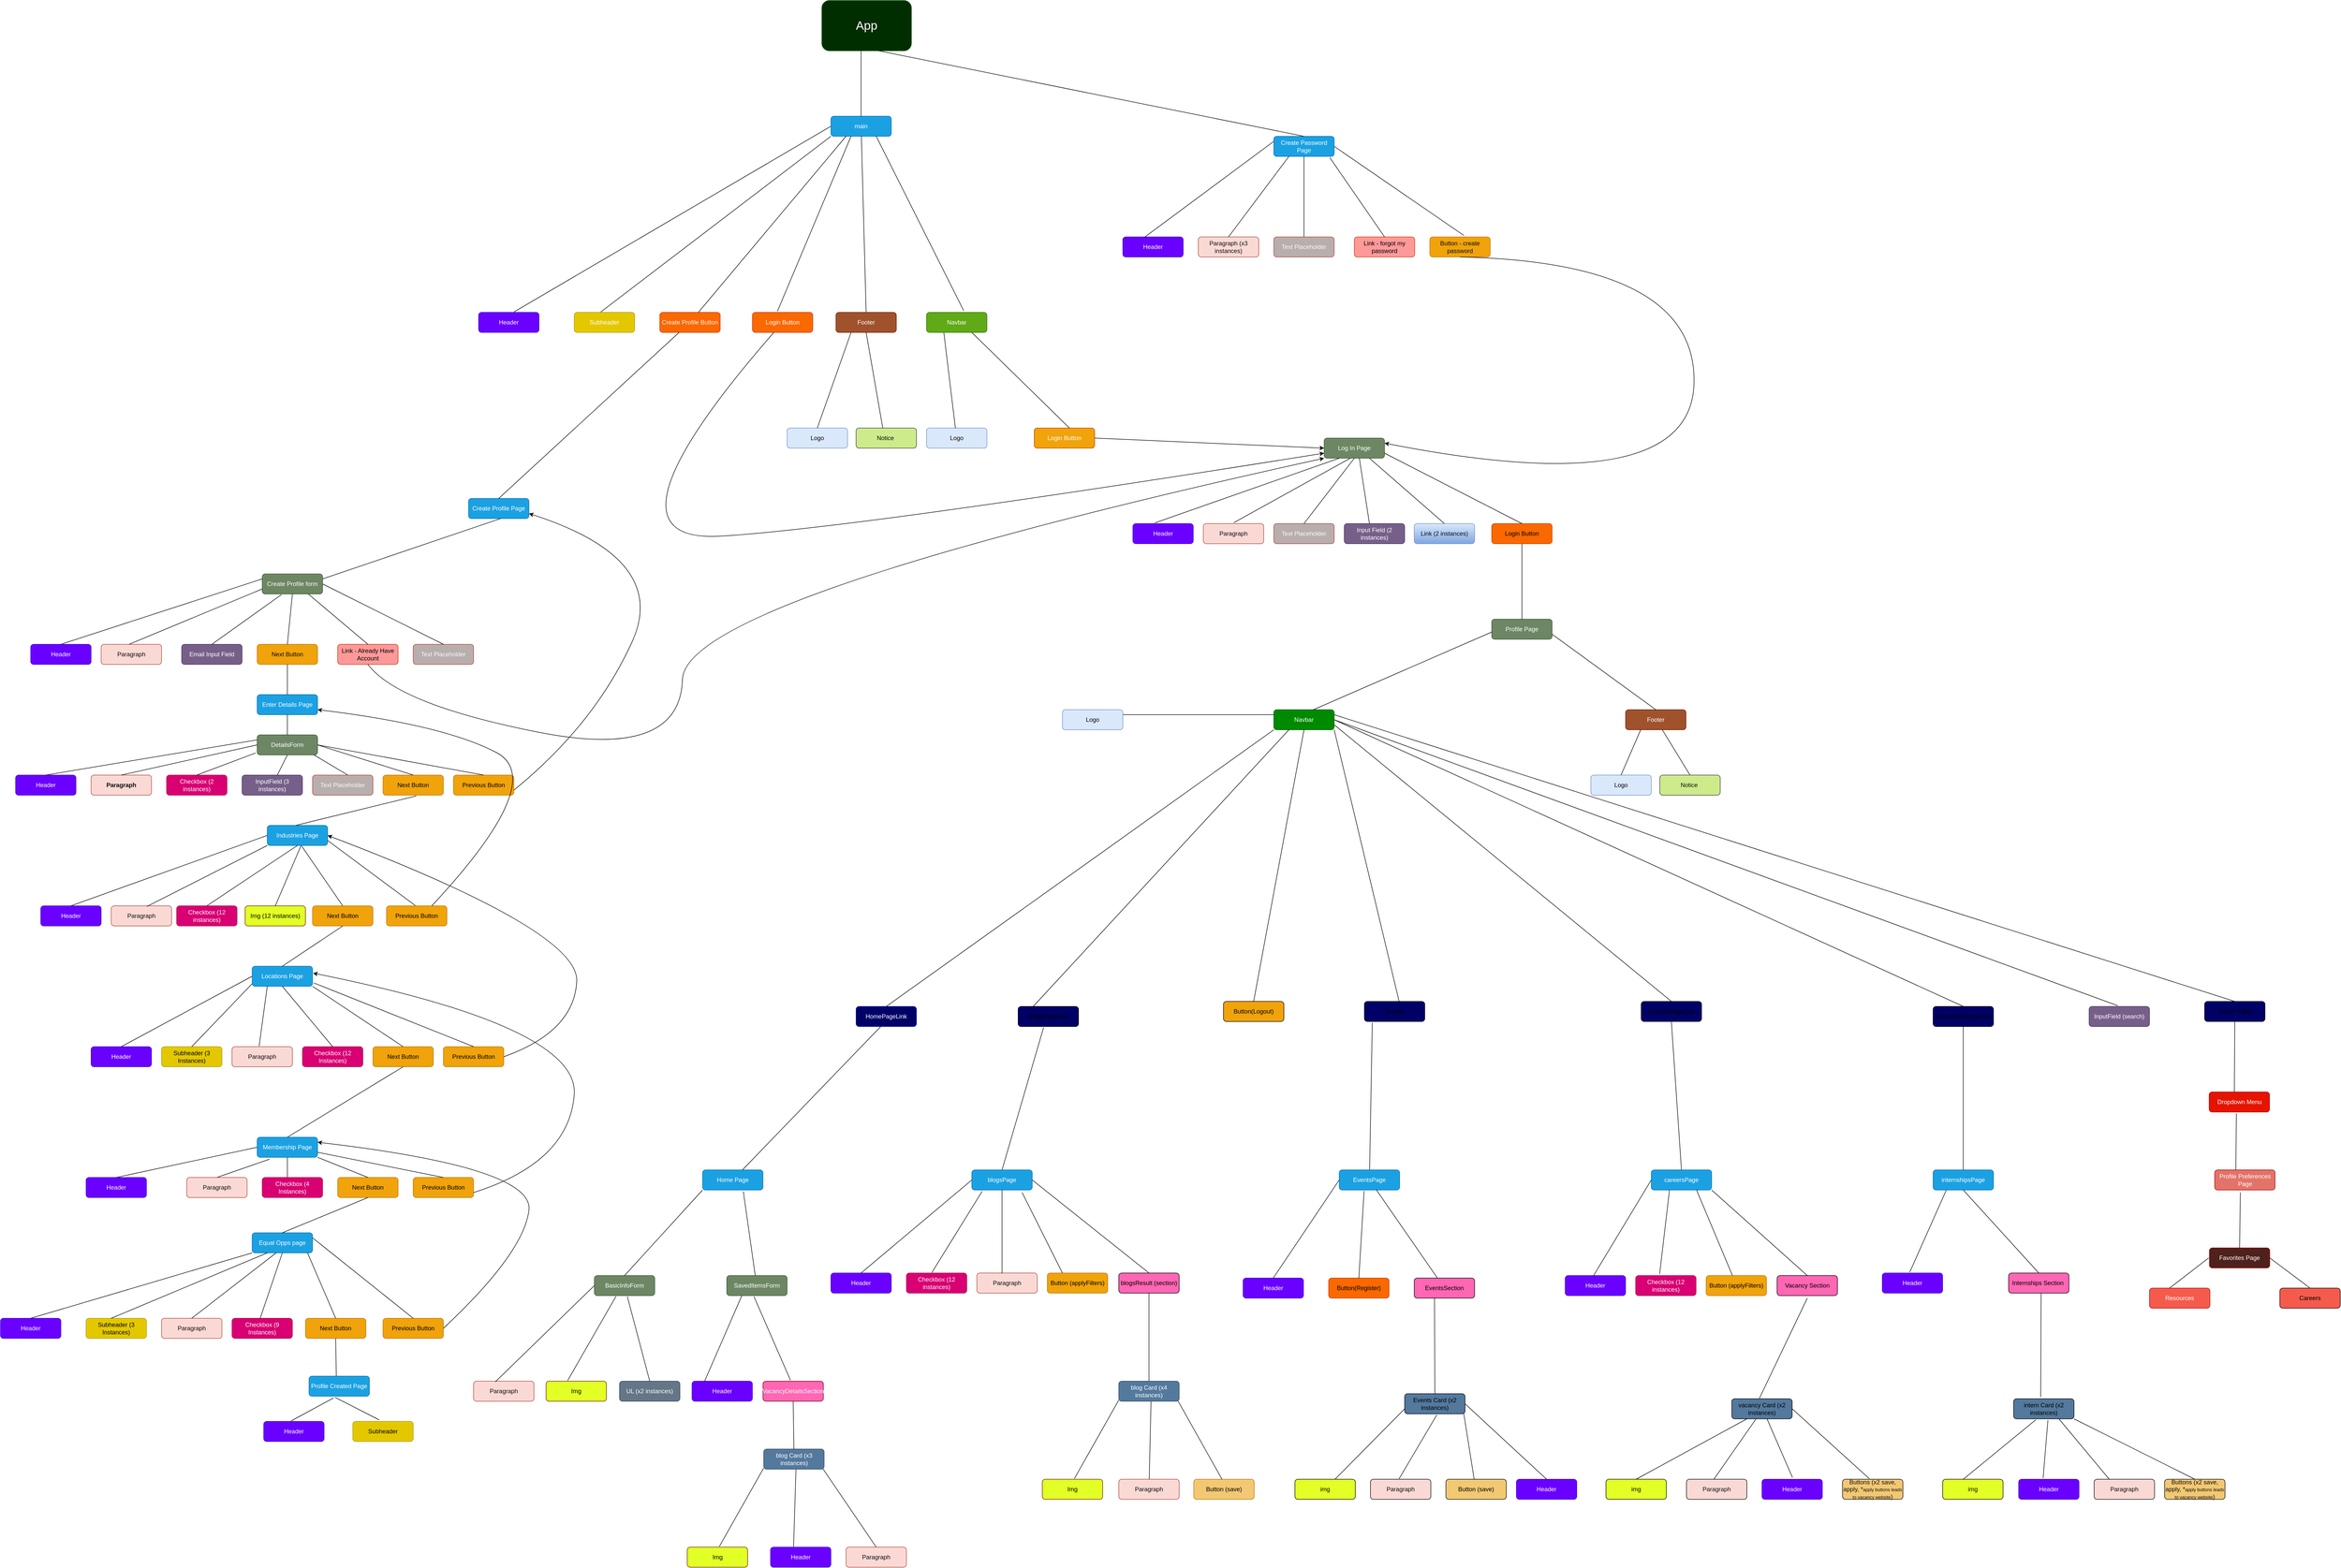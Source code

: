 <mxfile>
    <diagram id="VIl5O7qwyzErXvZalzum" name="Page-1">
        <mxGraphModel dx="1763" dy="1021" grid="1" gridSize="10" guides="1" tooltips="1" connect="1" arrows="1" fold="1" page="1" pageScale="1" pageWidth="4681" pageHeight="3300" math="0" shadow="0">
            <root>
                <object label="" id="0">
                    <mxCell/>
                </object>
                <mxCell id="1" parent="0"/>
                <mxCell id="2" value="&lt;font style=&quot;font-size: 24px;&quot;&gt;App&lt;/font&gt;" style="rounded=1;whiteSpace=wrap;html=1;fillColor=#012E01;fontColor=#ffffff;strokeColor=#005700;" parent="1" vertex="1">
                    <mxGeometry x="1652" y="90" width="178" height="100" as="geometry"/>
                </mxCell>
                <mxCell id="8" value="main" style="rounded=1;whiteSpace=wrap;html=1;fillColor=#1ba1e2;strokeColor=#006EAF;fontColor=#ffffff;" parent="1" vertex="1">
                    <mxGeometry x="1670" y="320" width="120" height="40" as="geometry"/>
                </mxCell>
                <mxCell id="13" value="&lt;font color=&quot;#ffffff&quot;&gt;Login Button&lt;/font&gt;" style="rounded=1;whiteSpace=wrap;html=1;fillColor=#f0a30a;fontColor=#000000;strokeColor=#C73500;" parent="1" vertex="1">
                    <mxGeometry x="2074" y="940" width="120" height="40" as="geometry"/>
                </mxCell>
                <mxCell id="14" value="&lt;font color=&quot;#fcf7f7&quot;&gt;Create Profile Button&lt;/font&gt;" style="rounded=1;whiteSpace=wrap;html=1;fillColor=#fa6800;fontColor=#000000;strokeColor=#C73500;" parent="1" vertex="1">
                    <mxGeometry x="1330" y="710" width="120" height="40" as="geometry"/>
                </mxCell>
                <mxCell id="18" value="Create Profile Page" style="rounded=1;whiteSpace=wrap;html=1;fillColor=#1ba1e2;fontColor=#ffffff;strokeColor=#006EAF;" parent="1" vertex="1">
                    <mxGeometry x="950" y="1080" width="120" height="40" as="geometry"/>
                </mxCell>
                <mxCell id="20" value="Create Profile form" style="rounded=1;whiteSpace=wrap;html=1;fillColor=#6d8764;fontColor=#ffffff;strokeColor=#3A5431;" parent="1" vertex="1">
                    <mxGeometry x="540" y="1230" width="120" height="40" as="geometry"/>
                </mxCell>
                <mxCell id="22" value="Email Input Field" style="rounded=1;whiteSpace=wrap;html=1;fillColor=#76608a;fontColor=#ffffff;strokeColor=#432D57;" parent="1" vertex="1">
                    <mxGeometry x="380" y="1370" width="120" height="40" as="geometry"/>
                </mxCell>
                <mxCell id="23" value="&lt;font color=&quot;#0a0a0a&quot;&gt;Next Button&lt;/font&gt;" style="rounded=1;whiteSpace=wrap;html=1;fillColor=#f0a30a;fontColor=#000000;strokeColor=#BD7000;" parent="1" vertex="1">
                    <mxGeometry x="530" y="1370" width="120" height="40" as="geometry"/>
                </mxCell>
                <mxCell id="24" value="Enter Details Page" style="rounded=1;whiteSpace=wrap;html=1;fillColor=#1ba1e2;fontColor=#ffffff;strokeColor=#006EAF;" parent="1" vertex="1">
                    <mxGeometry x="530" y="1470" width="120" height="40" as="geometry"/>
                </mxCell>
                <mxCell id="25" value="Header" style="rounded=1;whiteSpace=wrap;html=1;fillColor=#6a00ff;fontColor=#ffffff;strokeColor=#3700CC;" parent="1" vertex="1">
                    <mxGeometry x="50" y="1630" width="120" height="40" as="geometry"/>
                </mxCell>
                <mxCell id="26" value="DetailsForm" style="rounded=1;whiteSpace=wrap;html=1;fillColor=#6d8764;fontColor=#ffffff;strokeColor=#3A5431;" parent="1" vertex="1">
                    <mxGeometry x="530" y="1550" width="120" height="40" as="geometry"/>
                </mxCell>
                <mxCell id="29" value="" style="endArrow=none;html=1;entryX=0.438;entryY=1;entryDx=0;entryDy=0;exitX=0.5;exitY=0;exitDx=0;exitDy=0;entryPerimeter=0;" parent="1" source="8" target="2" edge="1">
                    <mxGeometry width="50" height="50" relative="1" as="geometry">
                        <mxPoint x="1210" y="1210" as="sourcePoint"/>
                        <mxPoint x="1224" y="1020" as="targetPoint"/>
                    </mxGeometry>
                </mxCell>
                <mxCell id="31" value="" style="endArrow=none;html=1;entryX=0;entryY=0.5;entryDx=0;entryDy=0;exitX=0.586;exitY=-0.021;exitDx=0;exitDy=0;exitPerimeter=0;" parent="1" source="128" target="8" edge="1">
                    <mxGeometry width="50" height="50" relative="1" as="geometry">
                        <mxPoint x="567.5" y="960" as="sourcePoint"/>
                        <mxPoint x="1070" y="910" as="targetPoint"/>
                    </mxGeometry>
                </mxCell>
                <mxCell id="32" value="" style="endArrow=none;html=1;entryX=0;entryY=1;entryDx=0;entryDy=0;exitX=0.44;exitY=-0.019;exitDx=0;exitDy=0;exitPerimeter=0;" parent="1" source="127" target="8" edge="1">
                    <mxGeometry width="50" height="50" relative="1" as="geometry">
                        <mxPoint x="690.005" y="930" as="sourcePoint"/>
                        <mxPoint x="1070" y="910" as="targetPoint"/>
                    </mxGeometry>
                </mxCell>
                <mxCell id="33" value="" style="endArrow=none;html=1;entryX=0.25;entryY=1;entryDx=0;entryDy=0;" parent="1" source="14" target="8" edge="1">
                    <mxGeometry width="50" height="50" relative="1" as="geometry">
                        <mxPoint x="793.733" y="950" as="sourcePoint"/>
                        <mxPoint x="910" y="880" as="targetPoint"/>
                    </mxGeometry>
                </mxCell>
                <mxCell id="41" value="" style="endArrow=none;html=1;exitX=0.5;exitY=0;exitDx=0;exitDy=0;" parent="1" source="18" target="14" edge="1">
                    <mxGeometry width="50" height="50" relative="1" as="geometry">
                        <mxPoint x="540" y="1260" as="sourcePoint"/>
                        <mxPoint x="590" y="1210" as="targetPoint"/>
                    </mxGeometry>
                </mxCell>
                <mxCell id="43" value="" style="endArrow=none;html=1;exitX=1;exitY=0.25;exitDx=0;exitDy=0;entryX=0.529;entryY=1.002;entryDx=0;entryDy=0;entryPerimeter=0;" parent="1" source="20" target="18" edge="1">
                    <mxGeometry width="50" height="50" relative="1" as="geometry">
                        <mxPoint x="410" y="1230" as="sourcePoint"/>
                        <mxPoint x="420" y="1180" as="targetPoint"/>
                    </mxGeometry>
                </mxCell>
                <mxCell id="44" value="" style="endArrow=none;html=1;exitX=0.5;exitY=0;exitDx=0;exitDy=0;entryX=0;entryY=0.25;entryDx=0;entryDy=0;" parent="1" source="355" target="20" edge="1">
                    <mxGeometry width="50" height="50" relative="1" as="geometry">
                        <mxPoint x="290" y="1370" as="sourcePoint"/>
                        <mxPoint x="480" y="1350" as="targetPoint"/>
                    </mxGeometry>
                </mxCell>
                <mxCell id="45" value="" style="endArrow=none;html=1;exitX=0.5;exitY=0;exitDx=0;exitDy=0;entryX=0.319;entryY=1.032;entryDx=0;entryDy=0;entryPerimeter=0;" parent="1" source="22" edge="1" target="20">
                    <mxGeometry width="50" height="50" relative="1" as="geometry">
                        <mxPoint x="430" y="1400" as="sourcePoint"/>
                        <mxPoint x="550" y="1290" as="targetPoint"/>
                    </mxGeometry>
                </mxCell>
                <mxCell id="46" value="" style="endArrow=none;html=1;entryX=0.5;entryY=1;entryDx=0;entryDy=0;exitX=0.5;exitY=0;exitDx=0;exitDy=0;" parent="1" source="23" target="20" edge="1">
                    <mxGeometry width="50" height="50" relative="1" as="geometry">
                        <mxPoint x="430" y="1400" as="sourcePoint"/>
                        <mxPoint x="480" y="1350" as="targetPoint"/>
                    </mxGeometry>
                </mxCell>
                <mxCell id="47" value="Link - Already Have Account" style="rounded=1;whiteSpace=wrap;html=1;fillColor=#FF9999;fontColor=#000000;strokeColor=#C73500;" parent="1" vertex="1">
                    <mxGeometry x="690" y="1370" width="120" height="40" as="geometry"/>
                </mxCell>
                <mxCell id="48" value="" style="endArrow=none;html=1;entryX=0.5;entryY=0;entryDx=0;entryDy=0;exitX=0.766;exitY=1.007;exitDx=0;exitDy=0;exitPerimeter=0;" parent="1" target="47" edge="1" source="20">
                    <mxGeometry width="50" height="50" relative="1" as="geometry">
                        <mxPoint x="550" y="1290" as="sourcePoint"/>
                        <mxPoint x="660" y="1360" as="targetPoint"/>
                    </mxGeometry>
                </mxCell>
                <mxCell id="49" value="" style="endArrow=none;html=1;exitX=0.5;exitY=1;exitDx=0;exitDy=0;" parent="1" source="23" target="24" edge="1">
                    <mxGeometry width="50" height="50" relative="1" as="geometry">
                        <mxPoint x="570" y="1400" as="sourcePoint"/>
                        <mxPoint x="620" y="1350" as="targetPoint"/>
                    </mxGeometry>
                </mxCell>
                <mxCell id="50" value="" style="endArrow=none;html=1;exitX=0.5;exitY=1;exitDx=0;exitDy=0;" parent="1" source="24" target="26" edge="1">
                    <mxGeometry width="50" height="50" relative="1" as="geometry">
                        <mxPoint x="600" y="1480" as="sourcePoint"/>
                        <mxPoint x="650" y="1430" as="targetPoint"/>
                    </mxGeometry>
                </mxCell>
                <mxCell id="51" value="" style="endArrow=none;html=1;exitX=0.5;exitY=0;exitDx=0;exitDy=0;entryX=0;entryY=0.25;entryDx=0;entryDy=0;" parent="1" source="25" target="26" edge="1">
                    <mxGeometry width="50" height="50" relative="1" as="geometry">
                        <mxPoint x="460" y="1540" as="sourcePoint"/>
                        <mxPoint x="510" y="1490" as="targetPoint"/>
                    </mxGeometry>
                </mxCell>
                <mxCell id="53" value="InputField (3 instances)" style="rounded=1;whiteSpace=wrap;html=1;fillColor=#76608a;fontColor=#ffffff;strokeColor=#432D57;" parent="1" vertex="1">
                    <mxGeometry x="500" y="1630" width="120" height="40" as="geometry"/>
                </mxCell>
                <mxCell id="54" value="Checkbox (2 instances)" style="rounded=1;whiteSpace=wrap;html=1;fillColor=#d80073;strokeColor=#A50040;fontColor=#ffffff;" parent="1" vertex="1">
                    <mxGeometry x="350" y="1630" width="120" height="40" as="geometry"/>
                </mxCell>
                <mxCell id="55" value="Previous Button" style="rounded=1;whiteSpace=wrap;html=1;fillColor=#f0a30a;fontColor=#000000;strokeColor=#BD7000;" parent="1" vertex="1">
                    <mxGeometry x="920" y="1630" width="120" height="40" as="geometry"/>
                </mxCell>
                <mxCell id="56" value="Next Button" style="rounded=1;whiteSpace=wrap;html=1;fillColor=#f0a30a;fontColor=#000000;strokeColor=#BD7000;" parent="1" vertex="1">
                    <mxGeometry x="780" y="1630" width="120" height="40" as="geometry"/>
                </mxCell>
                <mxCell id="57" value="" style="endArrow=none;html=1;exitX=0.5;exitY=0;exitDx=0;exitDy=0;entryX=-0.025;entryY=0.901;entryDx=0;entryDy=0;entryPerimeter=0;" parent="1" source="54" target="26" edge="1">
                    <mxGeometry width="50" height="50" relative="1" as="geometry">
                        <mxPoint x="530" y="1610" as="sourcePoint"/>
                        <mxPoint x="540" y="1580" as="targetPoint"/>
                    </mxGeometry>
                </mxCell>
                <mxCell id="58" value="" style="endArrow=none;html=1;entryX=0.5;entryY=1;entryDx=0;entryDy=0;" parent="1" source="53" target="26" edge="1">
                    <mxGeometry width="50" height="50" relative="1" as="geometry">
                        <mxPoint x="530" y="1610" as="sourcePoint"/>
                        <mxPoint x="580" y="1560" as="targetPoint"/>
                    </mxGeometry>
                </mxCell>
                <mxCell id="60" value="" style="endArrow=none;html=1;exitX=1;exitY=0.5;exitDx=0;exitDy=0;entryX=0.5;entryY=0;entryDx=0;entryDy=0;" parent="1" source="26" target="55" edge="1">
                    <mxGeometry width="50" height="50" relative="1" as="geometry">
                        <mxPoint x="720" y="1560" as="sourcePoint"/>
                        <mxPoint x="770" y="1510" as="targetPoint"/>
                    </mxGeometry>
                </mxCell>
                <mxCell id="61" value="" style="endArrow=none;html=1;exitX=1;exitY=0.5;exitDx=0;exitDy=0;entryX=0.5;entryY=0;entryDx=0;entryDy=0;" parent="1" source="26" target="56" edge="1">
                    <mxGeometry width="50" height="50" relative="1" as="geometry">
                        <mxPoint x="720" y="1560" as="sourcePoint"/>
                        <mxPoint x="770" y="1510" as="targetPoint"/>
                    </mxGeometry>
                </mxCell>
                <mxCell id="63" value="Industries Page" style="rounded=1;whiteSpace=wrap;html=1;fillColor=#1ba1e2;fontColor=#ffffff;strokeColor=#006EAF;" parent="1" vertex="1">
                    <mxGeometry x="550" y="1730" width="120" height="40" as="geometry"/>
                </mxCell>
                <mxCell id="64" value="Checkbox (12 instances)" style="rounded=1;whiteSpace=wrap;html=1;fillColor=#d80073;fontColor=#ffffff;strokeColor=#A50040;" parent="1" vertex="1">
                    <mxGeometry x="370" y="1890" width="120" height="40" as="geometry"/>
                </mxCell>
                <mxCell id="65" value="Next Button" style="rounded=1;whiteSpace=wrap;html=1;fillColor=#f0a30a;fontColor=#000000;strokeColor=#BD7000;" parent="1" vertex="1">
                    <mxGeometry x="640" y="1890" width="120" height="40" as="geometry"/>
                </mxCell>
                <mxCell id="66" value="Previous Button" style="rounded=1;whiteSpace=wrap;html=1;fillColor=#f0a30a;fontColor=#000000;strokeColor=#BD7000;" parent="1" vertex="1">
                    <mxGeometry x="787" y="1890" width="120" height="40" as="geometry"/>
                </mxCell>
                <mxCell id="67" value="" style="endArrow=none;html=1;entryX=0.551;entryY=1.037;entryDx=0;entryDy=0;entryPerimeter=0;exitX=0.474;exitY=-0.001;exitDx=0;exitDy=0;exitPerimeter=0;" parent="1" source="63" target="56" edge="1">
                    <mxGeometry width="50" height="50" relative="1" as="geometry">
                        <mxPoint x="896" y="1760" as="sourcePoint"/>
                        <mxPoint x="850" y="1690" as="targetPoint"/>
                    </mxGeometry>
                </mxCell>
                <mxCell id="68" value="" style="endArrow=none;html=1;exitX=0.5;exitY=0;exitDx=0;exitDy=0;entryX=0.5;entryY=1;entryDx=0;entryDy=0;" parent="1" source="64" target="63" edge="1">
                    <mxGeometry width="50" height="50" relative="1" as="geometry">
                        <mxPoint x="830" y="1750" as="sourcePoint"/>
                        <mxPoint x="880" y="1700" as="targetPoint"/>
                    </mxGeometry>
                </mxCell>
                <mxCell id="69" value="" style="endArrow=none;html=1;exitX=0.478;exitY=-0.012;exitDx=0;exitDy=0;exitPerimeter=0;entryX=1;entryY=0.75;entryDx=0;entryDy=0;" parent="1" source="66" target="63" edge="1">
                    <mxGeometry width="50" height="50" relative="1" as="geometry">
                        <mxPoint x="1250" y="1830" as="sourcePoint"/>
                        <mxPoint x="956.84" y="1770.8" as="targetPoint"/>
                    </mxGeometry>
                </mxCell>
                <mxCell id="70" value="" style="endArrow=none;html=1;entryX=0.569;entryY=1.023;entryDx=0;entryDy=0;exitX=0.5;exitY=0;exitDx=0;exitDy=0;entryPerimeter=0;" parent="1" source="65" target="63" edge="1">
                    <mxGeometry width="50" height="50" relative="1" as="geometry">
                        <mxPoint x="910" y="1830" as="sourcePoint"/>
                        <mxPoint x="960" y="1780" as="targetPoint"/>
                    </mxGeometry>
                </mxCell>
                <mxCell id="71" value="Header" style="rounded=1;whiteSpace=wrap;html=1;fillColor=#6a00ff;fontColor=#ffffff;strokeColor=#3700CC;" parent="1" vertex="1">
                    <mxGeometry x="100" y="1890" width="120" height="40" as="geometry"/>
                </mxCell>
                <mxCell id="72" value="" style="endArrow=none;html=1;exitX=0.5;exitY=0;exitDx=0;exitDy=0;entryX=0;entryY=0.5;entryDx=0;entryDy=0;" parent="1" source="71" target="63" edge="1">
                    <mxGeometry width="50" height="50" relative="1" as="geometry">
                        <mxPoint x="700" y="1920" as="sourcePoint"/>
                        <mxPoint x="750" y="1870" as="targetPoint"/>
                    </mxGeometry>
                </mxCell>
                <mxCell id="73" value="Header" style="rounded=1;whiteSpace=wrap;html=1;fillColor=#6a00ff;fontColor=#ffffff;strokeColor=#3700CC;" parent="1" vertex="1">
                    <mxGeometry x="200" y="2170" width="120" height="40" as="geometry"/>
                </mxCell>
                <mxCell id="74" value="Subheader (3 Instances)" style="rounded=1;whiteSpace=wrap;html=1;fillColor=#e3c800;fontColor=#000000;strokeColor=#B09500;" parent="1" vertex="1">
                    <mxGeometry x="340" y="2170" width="120" height="40" as="geometry"/>
                </mxCell>
                <mxCell id="75" value="Checkbox (12 Instances)" style="rounded=1;whiteSpace=wrap;html=1;fillColor=#d80073;fontColor=#ffffff;strokeColor=#A50040;" parent="1" vertex="1">
                    <mxGeometry x="620" y="2170" width="120" height="40" as="geometry"/>
                </mxCell>
                <mxCell id="77" value="Previous Button" style="rounded=1;whiteSpace=wrap;html=1;fillColor=#f0a30a;fontColor=#000000;strokeColor=#BD7000;" parent="1" vertex="1">
                    <mxGeometry x="900" y="2170" width="120" height="40" as="geometry"/>
                </mxCell>
                <mxCell id="78" value="Next Button" style="rounded=1;whiteSpace=wrap;html=1;fillColor=#f0a30a;fontColor=#000000;strokeColor=#BD7000;" parent="1" vertex="1">
                    <mxGeometry x="760" y="2170" width="120" height="40" as="geometry"/>
                </mxCell>
                <mxCell id="79" value="" style="endArrow=none;html=1;entryX=0;entryY=0.5;entryDx=0;entryDy=0;exitX=0.5;exitY=0;exitDx=0;exitDy=0;" parent="1" source="73" target="84" edge="1">
                    <mxGeometry width="50" height="50" relative="1" as="geometry">
                        <mxPoint x="725" y="1990" as="sourcePoint"/>
                        <mxPoint x="775" y="1940" as="targetPoint"/>
                    </mxGeometry>
                </mxCell>
                <mxCell id="84" value="Locations Page" style="rounded=1;whiteSpace=wrap;html=1;fillColor=#1ba1e2;fontColor=#ffffff;strokeColor=#006EAF;" parent="1" vertex="1">
                    <mxGeometry x="520" y="2010" width="120" height="40" as="geometry"/>
                </mxCell>
                <mxCell id="86" value="" style="endArrow=none;html=1;entryX=0.5;entryY=1;entryDx=0;entryDy=0;exitX=0.5;exitY=0;exitDx=0;exitDy=0;" parent="1" source="84" target="65" edge="1">
                    <mxGeometry width="50" height="50" relative="1" as="geometry">
                        <mxPoint x="670" y="1880" as="sourcePoint"/>
                        <mxPoint x="720" y="1830" as="targetPoint"/>
                    </mxGeometry>
                </mxCell>
                <mxCell id="87" value="" style="endArrow=none;html=1;entryX=-0.001;entryY=0.874;entryDx=0;entryDy=0;exitX=0.5;exitY=0;exitDx=0;exitDy=0;entryPerimeter=0;" parent="1" source="74" target="84" edge="1">
                    <mxGeometry width="50" height="50" relative="1" as="geometry">
                        <mxPoint x="530" y="2160" as="sourcePoint"/>
                        <mxPoint x="580" y="2110" as="targetPoint"/>
                    </mxGeometry>
                </mxCell>
                <mxCell id="88" value="" style="endArrow=none;html=1;entryX=0.5;entryY=1;entryDx=0;entryDy=0;exitX=0.5;exitY=0;exitDx=0;exitDy=0;" parent="1" source="75" target="84" edge="1">
                    <mxGeometry width="50" height="50" relative="1" as="geometry">
                        <mxPoint x="530" y="2160" as="sourcePoint"/>
                        <mxPoint x="580" y="2110" as="targetPoint"/>
                    </mxGeometry>
                </mxCell>
                <mxCell id="89" value="" style="endArrow=none;html=1;entryX=1.019;entryY=0.829;entryDx=0;entryDy=0;exitX=0.5;exitY=0;exitDx=0;exitDy=0;entryPerimeter=0;" parent="1" source="77" target="84" edge="1">
                    <mxGeometry width="50" height="50" relative="1" as="geometry">
                        <mxPoint x="730" y="2150" as="sourcePoint"/>
                        <mxPoint x="780" y="2100" as="targetPoint"/>
                    </mxGeometry>
                </mxCell>
                <mxCell id="90" value="" style="endArrow=none;html=1;entryX=1;entryY=1;entryDx=0;entryDy=0;exitX=0.5;exitY=0;exitDx=0;exitDy=0;" parent="1" source="78" target="84" edge="1">
                    <mxGeometry width="50" height="50" relative="1" as="geometry">
                        <mxPoint x="730" y="2150" as="sourcePoint"/>
                        <mxPoint x="780" y="2100" as="targetPoint"/>
                    </mxGeometry>
                </mxCell>
                <mxCell id="91" value="Membership Page" style="rounded=1;whiteSpace=wrap;html=1;fillColor=#1ba1e2;fontColor=#ffffff;strokeColor=#006EAF;" parent="1" vertex="1">
                    <mxGeometry x="530" y="2350" width="120" height="40" as="geometry"/>
                </mxCell>
                <mxCell id="92" value="Header" style="rounded=1;whiteSpace=wrap;html=1;fillColor=#6a00ff;fontColor=#ffffff;strokeColor=#3700CC;" parent="1" vertex="1">
                    <mxGeometry x="190" y="2430" width="120" height="40" as="geometry"/>
                </mxCell>
                <mxCell id="93" value="Checkbox (4 Instances)" style="rounded=1;whiteSpace=wrap;html=1;fillColor=#d80073;fontColor=#ffffff;strokeColor=#A50040;" parent="1" vertex="1">
                    <mxGeometry x="540" y="2430" width="120" height="40" as="geometry"/>
                </mxCell>
                <mxCell id="94" value="Next Button" style="rounded=1;whiteSpace=wrap;html=1;fillColor=#f0a30a;fontColor=#000000;strokeColor=#BD7000;" parent="1" vertex="1">
                    <mxGeometry x="690" y="2430" width="120" height="40" as="geometry"/>
                </mxCell>
                <mxCell id="95" value="Previous Button" style="rounded=1;whiteSpace=wrap;html=1;fillColor=#f0a30a;fontColor=#000000;strokeColor=#BD7000;" parent="1" vertex="1">
                    <mxGeometry x="840" y="2430" width="120" height="40" as="geometry"/>
                </mxCell>
                <mxCell id="96" value="" style="endArrow=none;html=1;entryX=0.5;entryY=1;entryDx=0;entryDy=0;exitX=0.5;exitY=0;exitDx=0;exitDy=0;" parent="1" source="91" target="78" edge="1">
                    <mxGeometry width="50" height="50" relative="1" as="geometry">
                        <mxPoint x="520" y="2310" as="sourcePoint"/>
                        <mxPoint x="570" y="2260" as="targetPoint"/>
                    </mxGeometry>
                </mxCell>
                <mxCell id="97" value="" style="endArrow=none;html=1;entryX=0.5;entryY=0;entryDx=0;entryDy=0;exitX=0.204;exitY=1.093;exitDx=0;exitDy=0;exitPerimeter=0;" parent="1" source="91" target="373" edge="1">
                    <mxGeometry width="50" height="50" relative="1" as="geometry">
                        <mxPoint x="580" y="2370" as="sourcePoint"/>
                        <mxPoint x="630" y="2320" as="targetPoint"/>
                    </mxGeometry>
                </mxCell>
                <mxCell id="98" value="" style="endArrow=none;html=1;entryX=0.417;entryY=0;entryDx=0;entryDy=0;exitX=0.5;exitY=1;exitDx=0;exitDy=0;entryPerimeter=0;" parent="1" source="91" target="93" edge="1">
                    <mxGeometry width="50" height="50" relative="1" as="geometry">
                        <mxPoint x="580" y="2370" as="sourcePoint"/>
                        <mxPoint x="630" y="2320" as="targetPoint"/>
                    </mxGeometry>
                </mxCell>
                <mxCell id="99" value="" style="endArrow=none;html=1;entryX=1;entryY=0.75;entryDx=0;entryDy=0;exitX=0.5;exitY=0;exitDx=0;exitDy=0;" parent="1" source="95" target="91" edge="1">
                    <mxGeometry width="50" height="50" relative="1" as="geometry">
                        <mxPoint x="660" y="2440" as="sourcePoint"/>
                        <mxPoint x="710" y="2390" as="targetPoint"/>
                    </mxGeometry>
                </mxCell>
                <mxCell id="100" value="" style="endArrow=none;html=1;entryX=1;entryY=1;entryDx=0;entryDy=0;exitX=0.5;exitY=0;exitDx=0;exitDy=0;" parent="1" source="94" target="91" edge="1">
                    <mxGeometry width="50" height="50" relative="1" as="geometry">
                        <mxPoint x="800" y="2450" as="sourcePoint"/>
                        <mxPoint x="850" y="2400" as="targetPoint"/>
                    </mxGeometry>
                </mxCell>
                <mxCell id="101" value="Equal Opps page" style="rounded=1;whiteSpace=wrap;html=1;fillColor=#1ba1e2;fontColor=#ffffff;strokeColor=#006EAF;" parent="1" vertex="1">
                    <mxGeometry x="520" y="2540" width="120" height="40" as="geometry"/>
                </mxCell>
                <mxCell id="102" value="Header" style="rounded=1;whiteSpace=wrap;html=1;fillColor=#6a00ff;fontColor=#ffffff;strokeColor=#3700CC;" parent="1" vertex="1">
                    <mxGeometry x="20" y="2710" width="120" height="40" as="geometry"/>
                </mxCell>
                <mxCell id="103" value="Subheader (3 Instances)" style="rounded=1;whiteSpace=wrap;html=1;fillColor=#e3c800;fontColor=#000000;strokeColor=#B09500;" parent="1" vertex="1">
                    <mxGeometry x="190" y="2710" width="120" height="40" as="geometry"/>
                </mxCell>
                <mxCell id="104" value="Checkbox (9 Instances)" style="rounded=1;whiteSpace=wrap;html=1;fillColor=#d80073;fontColor=#ffffff;strokeColor=#A50040;" parent="1" vertex="1">
                    <mxGeometry x="480" y="2710" width="120" height="40" as="geometry"/>
                </mxCell>
                <mxCell id="105" value="Previous Button" style="rounded=1;whiteSpace=wrap;html=1;fillColor=#f0a30a;fontColor=#000000;strokeColor=#BD7000;" parent="1" vertex="1">
                    <mxGeometry x="780" y="2710" width="120" height="40" as="geometry"/>
                </mxCell>
                <mxCell id="106" value="Next Button" style="rounded=1;whiteSpace=wrap;html=1;fillColor=#f0a30a;fontColor=#000000;strokeColor=#BD7000;" parent="1" vertex="1">
                    <mxGeometry x="626" y="2710" width="120" height="40" as="geometry"/>
                </mxCell>
                <mxCell id="107" value="" style="endArrow=none;html=1;entryX=0.5;entryY=1;entryDx=0;entryDy=0;exitX=0.5;exitY=0;exitDx=0;exitDy=0;" parent="1" source="101" target="94" edge="1">
                    <mxGeometry width="50" height="50" relative="1" as="geometry">
                        <mxPoint x="620" y="2570" as="sourcePoint"/>
                        <mxPoint x="670" y="2520" as="targetPoint"/>
                    </mxGeometry>
                </mxCell>
                <mxCell id="108" value="" style="endArrow=none;html=1;exitX=0;exitY=1;exitDx=0;exitDy=0;entryX=0.5;entryY=0;entryDx=0;entryDy=0;" parent="1" source="101" target="102" edge="1">
                    <mxGeometry width="50" height="50" relative="1" as="geometry">
                        <mxPoint x="620" y="2570" as="sourcePoint"/>
                        <mxPoint x="670" y="2520" as="targetPoint"/>
                    </mxGeometry>
                </mxCell>
                <mxCell id="109" value="" style="endArrow=none;html=1;exitX=0.25;exitY=1;exitDx=0;exitDy=0;entryX=0.417;entryY=0;entryDx=0;entryDy=0;entryPerimeter=0;" parent="1" source="101" target="103" edge="1">
                    <mxGeometry width="50" height="50" relative="1" as="geometry">
                        <mxPoint x="620" y="2570" as="sourcePoint"/>
                        <mxPoint x="580" y="2630" as="targetPoint"/>
                    </mxGeometry>
                </mxCell>
                <mxCell id="110" value="" style="endArrow=none;html=1;exitX=0.467;exitY=-0.004;exitDx=0;exitDy=0;exitPerimeter=0;entryX=0.5;entryY=1;entryDx=0;entryDy=0;" parent="1" source="104" target="101" edge="1">
                    <mxGeometry width="50" height="50" relative="1" as="geometry">
                        <mxPoint x="700" y="2630" as="sourcePoint"/>
                        <mxPoint x="750" y="2580" as="targetPoint"/>
                    </mxGeometry>
                </mxCell>
                <mxCell id="111" value="" style="endArrow=none;html=1;entryX=1;entryY=0.25;entryDx=0;entryDy=0;exitX=0.5;exitY=0;exitDx=0;exitDy=0;" parent="1" source="105" target="101" edge="1">
                    <mxGeometry width="50" height="50" relative="1" as="geometry">
                        <mxPoint x="700" y="2630" as="sourcePoint"/>
                        <mxPoint x="750" y="2580" as="targetPoint"/>
                    </mxGeometry>
                </mxCell>
                <mxCell id="112" value="" style="endArrow=none;html=1;exitX=0.917;exitY=1;exitDx=0;exitDy=0;entryX=0.5;entryY=0;entryDx=0;entryDy=0;exitPerimeter=0;" parent="1" source="101" target="106" edge="1">
                    <mxGeometry width="50" height="50" relative="1" as="geometry">
                        <mxPoint x="810" y="2570" as="sourcePoint"/>
                        <mxPoint x="860" y="2520" as="targetPoint"/>
                    </mxGeometry>
                </mxCell>
                <mxCell id="114" value="Profile Created Page" style="rounded=1;whiteSpace=wrap;html=1;fillColor=#1ba1e2;fontColor=#ffffff;strokeColor=#006EAF;" parent="1" vertex="1">
                    <mxGeometry x="633" y="2825" width="120" height="40" as="geometry"/>
                </mxCell>
                <mxCell id="115" value="" style="endArrow=none;html=1;entryX=0.5;entryY=1;entryDx=0;entryDy=0;exitX=0.452;exitY=0.004;exitDx=0;exitDy=0;exitPerimeter=0;" parent="1" source="114" target="106" edge="1">
                    <mxGeometry width="50" height="50" relative="1" as="geometry">
                        <mxPoint x="763" y="2810" as="sourcePoint"/>
                        <mxPoint x="813" y="2760" as="targetPoint"/>
                    </mxGeometry>
                </mxCell>
                <mxCell id="116" value="Header" style="rounded=1;whiteSpace=wrap;html=1;fillColor=#6a00ff;fontColor=#ffffff;strokeColor=#3700CC;" parent="1" vertex="1">
                    <mxGeometry x="543" y="2915" width="120" height="40" as="geometry"/>
                </mxCell>
                <mxCell id="117" value="Subheader" style="rounded=1;whiteSpace=wrap;html=1;fillColor=#e3c800;fontColor=#000000;strokeColor=#B09500;" parent="1" vertex="1">
                    <mxGeometry x="720" y="2915" width="120" height="40" as="geometry"/>
                </mxCell>
                <mxCell id="118" value="" style="endArrow=none;html=1;entryX=0.455;entryY=-0.025;entryDx=0;entryDy=0;entryPerimeter=0;exitX=0.408;exitY=1.083;exitDx=0;exitDy=0;exitPerimeter=0;" parent="1" source="114" target="116" edge="1">
                    <mxGeometry width="50" height="50" relative="1" as="geometry">
                        <mxPoint x="673" y="2875" as="sourcePoint"/>
                        <mxPoint x="723" y="2825" as="targetPoint"/>
                    </mxGeometry>
                </mxCell>
                <mxCell id="120" value="" style="endArrow=none;html=1;entryX=0.436;entryY=-0.075;entryDx=0;entryDy=0;entryPerimeter=0;exitX=0.433;exitY=1.058;exitDx=0;exitDy=0;exitPerimeter=0;" parent="1" source="114" target="117" edge="1">
                    <mxGeometry width="50" height="50" relative="1" as="geometry">
                        <mxPoint x="673" y="2875" as="sourcePoint"/>
                        <mxPoint x="723" y="2825" as="targetPoint"/>
                    </mxGeometry>
                </mxCell>
                <mxCell id="127" value="&lt;span style=&quot;color: rgb(255, 255, 255);&quot;&gt;Subheader&lt;/span&gt;" style="rounded=1;whiteSpace=wrap;html=1;fillColor=#e3c800;fontColor=#000000;strokeColor=#B09500;" parent="1" vertex="1">
                    <mxGeometry x="1160" y="710" width="120" height="40" as="geometry"/>
                </mxCell>
                <mxCell id="128" value="&lt;span style=&quot;color: rgb(255, 255, 255);&quot;&gt;Header&lt;/span&gt;" style="rounded=1;whiteSpace=wrap;html=1;fillColor=#6a00ff;fontColor=#ffffff;strokeColor=#3700CC;" parent="1" vertex="1">
                    <mxGeometry x="970" y="710" width="120" height="40" as="geometry"/>
                </mxCell>
                <mxCell id="130" value="Footer" style="rounded=1;whiteSpace=wrap;html=1;fillColor=#a0522d;fontColor=#ffffff;strokeColor=#6D1F00;" parent="1" vertex="1">
                    <mxGeometry x="1680" y="710" width="120" height="40" as="geometry"/>
                </mxCell>
                <mxCell id="131" value="" style="endArrow=none;html=1;entryX=0.5;entryY=0;entryDx=0;entryDy=0;" parent="1" source="8" target="130" edge="1">
                    <mxGeometry width="50" height="50" relative="1" as="geometry">
                        <mxPoint x="1750" y="370" as="sourcePoint"/>
                        <mxPoint x="970" y="990" as="targetPoint"/>
                    </mxGeometry>
                </mxCell>
                <mxCell id="132" value="Log In Page" style="rounded=1;whiteSpace=wrap;html=1;fillColor=#6d8764;fontColor=#ffffff;strokeColor=#3A5431;" parent="1" vertex="1">
                    <mxGeometry x="2650" y="960" width="120" height="40" as="geometry"/>
                </mxCell>
                <mxCell id="133" value="Header" style="rounded=1;whiteSpace=wrap;html=1;fillColor=#6a00ff;fontColor=#ffffff;strokeColor=#3700CC;" parent="1" vertex="1">
                    <mxGeometry x="2270" y="1130" width="120" height="40" as="geometry"/>
                </mxCell>
                <mxCell id="134" value="" style="endArrow=none;html=1;exitX=0.367;exitY=-0.038;exitDx=0;exitDy=0;exitPerimeter=0;entryX=0.25;entryY=1;entryDx=0;entryDy=0;" parent="1" source="133" target="132" edge="1">
                    <mxGeometry width="50" height="50" relative="1" as="geometry">
                        <mxPoint x="2660" y="1090" as="sourcePoint"/>
                        <mxPoint x="2710" y="1040" as="targetPoint"/>
                    </mxGeometry>
                </mxCell>
                <mxCell id="135" value="Input Field (2 instances)" style="rounded=1;whiteSpace=wrap;html=1;fillColor=#76608a;fontColor=#ffffff;strokeColor=#432D57;" parent="1" vertex="1">
                    <mxGeometry x="2690" y="1130" width="120" height="40" as="geometry"/>
                </mxCell>
                <mxCell id="136" value="" style="endArrow=none;html=1;exitX=0.583;exitY=1;exitDx=0;exitDy=0;exitPerimeter=0;entryX=0.417;entryY=0;entryDx=0;entryDy=0;entryPerimeter=0;" parent="1" source="132" target="135" edge="1">
                    <mxGeometry width="50" height="50" relative="1" as="geometry">
                        <mxPoint x="2660" y="1090" as="sourcePoint"/>
                        <mxPoint x="2710" y="1040" as="targetPoint"/>
                    </mxGeometry>
                </mxCell>
                <mxCell id="138" value="&lt;font color=&quot;#0d0d0d&quot;&gt;Link (2 instances)&lt;/font&gt;" style="rounded=1;whiteSpace=wrap;html=1;fillColor=#dae8fc;gradientColor=#7ea6e0;strokeColor=#6c8ebf;" parent="1" vertex="1">
                    <mxGeometry x="2829" y="1130" width="120" height="40" as="geometry"/>
                </mxCell>
                <mxCell id="139" value="" style="endArrow=none;html=1;exitX=0.75;exitY=1;exitDx=0;exitDy=0;entryX=0.5;entryY=0;entryDx=0;entryDy=0;" parent="1" source="132" target="138" edge="1">
                    <mxGeometry width="50" height="50" relative="1" as="geometry">
                        <mxPoint x="2900" y="1290" as="sourcePoint"/>
                        <mxPoint x="2950" y="1240" as="targetPoint"/>
                    </mxGeometry>
                </mxCell>
                <mxCell id="140" value="Login Button" style="rounded=1;whiteSpace=wrap;html=1;fillColor=#fa6800;fontColor=#000000;strokeColor=#C73500;" parent="1" vertex="1">
                    <mxGeometry x="2983" y="1130" width="120" height="40" as="geometry"/>
                </mxCell>
                <mxCell id="141" value="" style="endArrow=none;html=1;exitX=0.5;exitY=0;exitDx=0;exitDy=0;entryX=1;entryY=0.75;entryDx=0;entryDy=0;" parent="1" source="140" target="132" edge="1">
                    <mxGeometry width="50" height="50" relative="1" as="geometry">
                        <mxPoint x="2530" y="1070" as="sourcePoint"/>
                        <mxPoint x="2580" y="1020" as="targetPoint"/>
                    </mxGeometry>
                </mxCell>
                <mxCell id="142" value="&lt;font color=&quot;#0d0d0d&quot;&gt;Paragraph&lt;/font&gt;" style="rounded=1;whiteSpace=wrap;html=1;fillColor=#fad9d5;strokeColor=#ae4132;" parent="1" vertex="1">
                    <mxGeometry x="2410" y="1130" width="120" height="40" as="geometry"/>
                </mxCell>
                <mxCell id="143" value="" style="endArrow=none;html=1;entryX=0.431;entryY=1.005;entryDx=0;entryDy=0;exitX=0.507;exitY=-0.05;exitDx=0;exitDy=0;exitPerimeter=0;entryPerimeter=0;" parent="1" source="142" target="132" edge="1">
                    <mxGeometry width="50" height="50" relative="1" as="geometry">
                        <mxPoint x="2530" y="1070" as="sourcePoint"/>
                        <mxPoint x="2580" y="1020" as="targetPoint"/>
                    </mxGeometry>
                </mxCell>
                <mxCell id="147" value="HomePageLink" style="rounded=1;whiteSpace=wrap;html=1;fillColor=#000066;fontColor=#ffffff;strokeColor=#001DBC;" parent="1" vertex="1">
                    <mxGeometry x="1720" y="2090" width="120" height="40" as="geometry"/>
                </mxCell>
                <mxCell id="148" value="BlogsPageLink" style="rounded=1;whiteSpace=wrap;html=1;fillColor=#000066;" parent="1" vertex="1">
                    <mxGeometry x="2042" y="2090" width="120" height="40" as="geometry"/>
                </mxCell>
                <mxCell id="149" value="Button(Logout)" style="rounded=1;whiteSpace=wrap;html=1;fillColor=#f0a30a;" parent="1" vertex="1">
                    <mxGeometry x="2450" y="2080" width="120" height="40" as="geometry"/>
                </mxCell>
                <mxCell id="150" value="Events" style="rounded=1;whiteSpace=wrap;html=1;fillColor=#000066;" parent="1" vertex="1">
                    <mxGeometry x="2730" y="2080" width="120" height="40" as="geometry"/>
                </mxCell>
                <mxCell id="151" value="InternshipsPageLink" style="rounded=1;whiteSpace=wrap;html=1;fillColor=#000066;" parent="1" vertex="1">
                    <mxGeometry x="3860" y="2090" width="120" height="40" as="geometry"/>
                </mxCell>
                <mxCell id="152" value="InputField (search)" style="rounded=1;whiteSpace=wrap;html=1;fillColor=#76608a;fontColor=#ffffff;strokeColor=#432D57;" parent="1" vertex="1">
                    <mxGeometry x="4170" y="2090" width="120" height="40" as="geometry"/>
                </mxCell>
                <mxCell id="153" value="Icon(Profile)" style="rounded=1;whiteSpace=wrap;html=1;fillColor=#000066;" parent="1" vertex="1">
                    <mxGeometry x="4399.5" y="2080" width="120" height="40" as="geometry"/>
                </mxCell>
                <mxCell id="154" value="Dropdown Menu" style="rounded=1;whiteSpace=wrap;html=1;fillColor=#e51400;fontColor=#ffffff;strokeColor=#B20000;" parent="1" vertex="1">
                    <mxGeometry x="4408.5" y="2260" width="120" height="40" as="geometry"/>
                </mxCell>
                <mxCell id="155" value="Profile Preferences Page" style="rounded=1;whiteSpace=wrap;html=1;fillColor=#e27369;fontColor=#ffffff;strokeColor=#B20000;" parent="1" vertex="1">
                    <mxGeometry x="4419.5" y="2415" width="120" height="40" as="geometry"/>
                </mxCell>
                <mxCell id="156" value="Favorites Page" style="rounded=1;whiteSpace=wrap;html=1;fillColor=#4e211d;fontColor=#ffffff;strokeColor=#B20000;" parent="1" vertex="1">
                    <mxGeometry x="4409" y="2570" width="120" height="40" as="geometry"/>
                </mxCell>
                <mxCell id="157" value="Resources" style="rounded=1;whiteSpace=wrap;html=1;fillColor=#f55b4d;fontColor=#ffffff;strokeColor=#B20000;" parent="1" vertex="1">
                    <mxGeometry x="4290" y="2650" width="120" height="40" as="geometry"/>
                </mxCell>
                <mxCell id="158" value="Careers" style="rounded=1;whiteSpace=wrap;html=1;fillColor=#f55b4d;" parent="1" vertex="1">
                    <mxGeometry x="4549" y="2650" width="120" height="40" as="geometry"/>
                </mxCell>
                <mxCell id="159" value="" style="endArrow=none;html=1;entryX=0.5;entryY=1;entryDx=0;entryDy=0;exitX=0.417;exitY=0;exitDx=0;exitDy=0;exitPerimeter=0;" parent="1" source="154" target="153" edge="1">
                    <mxGeometry width="50" height="50" relative="1" as="geometry">
                        <mxPoint x="4249.5" y="2690" as="sourcePoint"/>
                        <mxPoint x="4299.5" y="2640" as="targetPoint"/>
                    </mxGeometry>
                </mxCell>
                <mxCell id="160" value="" style="endArrow=none;html=1;exitX=0.451;exitY=1.068;exitDx=0;exitDy=0;exitPerimeter=0;entryX=0.35;entryY=0;entryDx=0;entryDy=0;entryPerimeter=0;" parent="1" source="154" target="155" edge="1">
                    <mxGeometry width="50" height="50" relative="1" as="geometry">
                        <mxPoint x="4489.5" y="2410" as="sourcePoint"/>
                        <mxPoint x="4450.5" y="2470" as="targetPoint"/>
                    </mxGeometry>
                </mxCell>
                <mxCell id="161" value="" style="endArrow=none;html=1;exitX=0.425;exitY=1.125;exitDx=0;exitDy=0;exitPerimeter=0;entryX=0.5;entryY=0;entryDx=0;entryDy=0;" parent="1" source="155" edge="1" target="156">
                    <mxGeometry width="50" height="50" relative="1" as="geometry">
                        <mxPoint x="4489.5" y="2660" as="sourcePoint"/>
                        <mxPoint x="4449.5" y="2810" as="targetPoint"/>
                    </mxGeometry>
                </mxCell>
                <mxCell id="162" value="" style="endArrow=none;html=1;entryX=0.5;entryY=0;entryDx=0;entryDy=0;exitX=1;exitY=0.5;exitDx=0;exitDy=0;" parent="1" source="156" target="158" edge="1">
                    <mxGeometry width="50" height="50" relative="1" as="geometry">
                        <mxPoint x="4479" y="2600" as="sourcePoint"/>
                        <mxPoint x="4529" y="2550" as="targetPoint"/>
                    </mxGeometry>
                </mxCell>
                <mxCell id="163" value="" style="endArrow=none;html=1;entryX=0.333;entryY=0;entryDx=0;entryDy=0;entryPerimeter=0;exitX=-0.012;exitY=0.501;exitDx=0;exitDy=0;exitPerimeter=0;" parent="1" source="156" target="157" edge="1">
                    <mxGeometry width="50" height="50" relative="1" as="geometry">
                        <mxPoint x="4420" y="2600" as="sourcePoint"/>
                        <mxPoint x="4470" y="2550" as="targetPoint"/>
                    </mxGeometry>
                </mxCell>
                <mxCell id="174" value="Navbar" style="rounded=1;whiteSpace=wrap;html=1;fillColor=#008a00;fontColor=#ffffff;strokeColor=#005700;" parent="1" vertex="1">
                    <mxGeometry x="2550" y="1500" width="120" height="40" as="geometry"/>
                </mxCell>
                <mxCell id="177" value="" style="endArrow=none;html=1;exitX=0;exitY=0.25;exitDx=0;exitDy=0;entryX=1;entryY=0.25;entryDx=0;entryDy=0;" parent="1" source="174" target="324" edge="1">
                    <mxGeometry width="50" height="50" relative="1" as="geometry">
                        <mxPoint x="2757" y="1860" as="sourcePoint"/>
                        <mxPoint x="1533.56" y="2090" as="targetPoint"/>
                    </mxGeometry>
                </mxCell>
                <mxCell id="178" value="" style="endArrow=none;html=1;exitX=0;exitY=1;exitDx=0;exitDy=0;entryX=0.5;entryY=0;entryDx=0;entryDy=0;" parent="1" source="174" target="147" edge="1">
                    <mxGeometry width="50" height="50" relative="1" as="geometry">
                        <mxPoint x="2777" y="1920" as="sourcePoint"/>
                        <mxPoint x="2827" y="1870" as="targetPoint"/>
                    </mxGeometry>
                </mxCell>
                <mxCell id="179" value="" style="endArrow=none;html=1;exitX=0.25;exitY=1;exitDx=0;exitDy=0;entryX=0.25;entryY=0;entryDx=0;entryDy=0;" parent="1" source="174" target="148" edge="1">
                    <mxGeometry width="50" height="50" relative="1" as="geometry">
                        <mxPoint x="2777" y="2240" as="sourcePoint"/>
                        <mxPoint x="2827" y="2190" as="targetPoint"/>
                    </mxGeometry>
                </mxCell>
                <mxCell id="180" value="" style="endArrow=none;html=1;exitX=0.5;exitY=1;exitDx=0;exitDy=0;entryX=0.5;entryY=0;entryDx=0;entryDy=0;" parent="1" source="174" target="149" edge="1">
                    <mxGeometry width="50" height="50" relative="1" as="geometry">
                        <mxPoint x="2777" y="2240" as="sourcePoint"/>
                        <mxPoint x="2827" y="2190" as="targetPoint"/>
                    </mxGeometry>
                </mxCell>
                <mxCell id="181" value="" style="endArrow=none;html=1;exitX=1;exitY=1;exitDx=0;exitDy=0;entryX=0.575;entryY=0;entryDx=0;entryDy=0;entryPerimeter=0;" parent="1" source="174" target="150" edge="1">
                    <mxGeometry width="50" height="50" relative="1" as="geometry">
                        <mxPoint x="2777" y="2240" as="sourcePoint"/>
                        <mxPoint x="2827" y="2190" as="targetPoint"/>
                    </mxGeometry>
                </mxCell>
                <mxCell id="182" value="" style="endArrow=none;html=1;exitX=1;exitY=0.5;exitDx=0;exitDy=0;entryX=0.5;entryY=0;entryDx=0;entryDy=0;" parent="1" source="174" target="151" edge="1">
                    <mxGeometry width="50" height="50" relative="1" as="geometry">
                        <mxPoint x="2777" y="2240" as="sourcePoint"/>
                        <mxPoint x="3710" y="2170" as="targetPoint"/>
                    </mxGeometry>
                </mxCell>
                <mxCell id="183" value="" style="endArrow=none;html=1;exitX=1;exitY=0.5;exitDx=0;exitDy=0;entryX=0.472;entryY=-0.04;entryDx=0;entryDy=0;entryPerimeter=0;" parent="1" source="174" target="152" edge="1">
                    <mxGeometry width="50" height="50" relative="1" as="geometry">
                        <mxPoint x="2777" y="2030" as="sourcePoint"/>
                        <mxPoint x="4020" y="2160" as="targetPoint"/>
                    </mxGeometry>
                </mxCell>
                <mxCell id="184" value="" style="endArrow=none;html=1;exitX=1;exitY=0.25;exitDx=0;exitDy=0;entryX=0.5;entryY=0;entryDx=0;entryDy=0;" parent="1" source="174" target="153" edge="1">
                    <mxGeometry width="50" height="50" relative="1" as="geometry">
                        <mxPoint x="3167" y="1910" as="sourcePoint"/>
                        <mxPoint x="3217" y="1860" as="targetPoint"/>
                    </mxGeometry>
                </mxCell>
                <mxCell id="185" value="Profile Page" style="rounded=1;whiteSpace=wrap;html=1;fillColor=#6d8764;fontColor=#ffffff;strokeColor=#3A5431;" parent="1" vertex="1">
                    <mxGeometry x="2983" y="1320" width="120" height="40" as="geometry"/>
                </mxCell>
                <mxCell id="186" value="" style="endArrow=none;html=1;entryX=0.5;entryY=0;entryDx=0;entryDy=0;" parent="1" source="140" target="185" edge="1">
                    <mxGeometry width="50" height="50" relative="1" as="geometry">
                        <mxPoint x="2706" y="2170" as="sourcePoint"/>
                        <mxPoint x="2756" y="2120" as="targetPoint"/>
                    </mxGeometry>
                </mxCell>
                <mxCell id="187" value="BasicInfoForm" style="rounded=1;whiteSpace=wrap;html=1;fillColor=#6d8764;fontColor=#ffffff;strokeColor=#3A5431;" parent="1" vertex="1">
                    <mxGeometry x="1200" y="2625" width="120" height="40" as="geometry"/>
                </mxCell>
                <mxCell id="188" value="UL (x2 instances)" style="rounded=1;whiteSpace=wrap;html=1;fillColor=#647687;fontColor=#ffffff;strokeColor=#314354;" parent="1" vertex="1">
                    <mxGeometry x="1250" y="2835" width="120" height="40" as="geometry"/>
                </mxCell>
                <mxCell id="189" value="CareersPageLink" style="rounded=1;whiteSpace=wrap;html=1;fillColor=#000066;" parent="1" vertex="1">
                    <mxGeometry x="3280" y="2080" width="120" height="40" as="geometry"/>
                </mxCell>
                <mxCell id="190" value="" style="endArrow=none;html=1;exitX=1;exitY=0.75;exitDx=0;exitDy=0;entryX=0.5;entryY=0;entryDx=0;entryDy=0;" parent="1" source="174" target="189" edge="1">
                    <mxGeometry width="50" height="50" relative="1" as="geometry">
                        <mxPoint x="2717" y="2040" as="sourcePoint"/>
                        <mxPoint x="2767" y="1990" as="targetPoint"/>
                    </mxGeometry>
                </mxCell>
                <mxCell id="191" value="&lt;font color=&quot;#030303&quot;&gt;Img&lt;/font&gt;" style="rounded=1;whiteSpace=wrap;html=1;fillColor=#E2FF26;fontColor=#ffffff;strokeColor=#6D1F00;" parent="1" vertex="1">
                    <mxGeometry x="1104" y="2835" width="120" height="40" as="geometry"/>
                </mxCell>
                <mxCell id="192" value="Home Page" style="rounded=1;whiteSpace=wrap;html=1;fillColor=#1ba1e2;fontColor=#ffffff;strokeColor=#006EAF;" parent="1" vertex="1">
                    <mxGeometry x="1415" y="2415" width="120" height="40" as="geometry"/>
                </mxCell>
                <mxCell id="193" value="SavedItemsForm" style="rounded=1;whiteSpace=wrap;html=1;fillColor=#6d8764;fontColor=#ffffff;strokeColor=#3A5431;" parent="1" vertex="1">
                    <mxGeometry x="1463" y="2625" width="120" height="40" as="geometry"/>
                </mxCell>
                <mxCell id="194" value="VacancyDetailsSection" style="rounded=1;whiteSpace=wrap;html=1;fillColor=#FF66B3;fontColor=#ffffff;strokeColor=#6F0000;" parent="1" vertex="1">
                    <mxGeometry x="1535" y="2835" width="120" height="40" as="geometry"/>
                </mxCell>
                <mxCell id="195" value="" style="endArrow=none;html=1;entryX=0.408;entryY=1;entryDx=0;entryDy=0;entryPerimeter=0;" parent="1" source="192" target="147" edge="1">
                    <mxGeometry width="50" height="50" relative="1" as="geometry">
                        <mxPoint x="1764" y="2750" as="sourcePoint"/>
                        <mxPoint x="1814" y="2700" as="targetPoint"/>
                    </mxGeometry>
                </mxCell>
                <mxCell id="196" value="" style="endArrow=none;html=1;entryX=0;entryY=1;entryDx=0;entryDy=0;exitX=0.5;exitY=0;exitDx=0;exitDy=0;" parent="1" source="187" target="192" edge="1">
                    <mxGeometry width="50" height="50" relative="1" as="geometry">
                        <mxPoint x="1574" y="2775" as="sourcePoint"/>
                        <mxPoint x="1624" y="2725" as="targetPoint"/>
                    </mxGeometry>
                </mxCell>
                <mxCell id="197" value="" style="endArrow=none;html=1;entryX=0.358;entryY=1.032;entryDx=0;entryDy=0;entryPerimeter=0;exitX=0.358;exitY=-0.03;exitDx=0;exitDy=0;exitPerimeter=0;" parent="1" source="191" target="187" edge="1">
                    <mxGeometry width="50" height="50" relative="1" as="geometry">
                        <mxPoint x="1574" y="2775" as="sourcePoint"/>
                        <mxPoint x="1354" y="2805" as="targetPoint"/>
                    </mxGeometry>
                </mxCell>
                <mxCell id="199" value="" style="endArrow=none;html=1;entryX=0.546;entryY=1.046;entryDx=0;entryDy=0;entryPerimeter=0;exitX=0.5;exitY=0;exitDx=0;exitDy=0;" parent="1" source="188" target="187" edge="1">
                    <mxGeometry width="50" height="50" relative="1" as="geometry">
                        <mxPoint x="1564" y="2755" as="sourcePoint"/>
                        <mxPoint x="1614" y="2705" as="targetPoint"/>
                    </mxGeometry>
                </mxCell>
                <mxCell id="200" value="" style="endArrow=none;html=1;exitX=0.675;exitY=1.073;exitDx=0;exitDy=0;exitPerimeter=0;entryX=0.472;entryY=0.002;entryDx=0;entryDy=0;entryPerimeter=0;" parent="1" source="192" target="193" edge="1">
                    <mxGeometry width="50" height="50" relative="1" as="geometry">
                        <mxPoint x="1634" y="2805" as="sourcePoint"/>
                        <mxPoint x="1684" y="2755" as="targetPoint"/>
                    </mxGeometry>
                </mxCell>
                <mxCell id="201" value="" style="endArrow=none;html=1;exitX=0.451;exitY=1.045;exitDx=0;exitDy=0;exitPerimeter=0;entryX=0.455;entryY=-0.049;entryDx=0;entryDy=0;entryPerimeter=0;" parent="1" source="193" target="194" edge="1">
                    <mxGeometry width="50" height="50" relative="1" as="geometry">
                        <mxPoint x="1664" y="2805" as="sourcePoint"/>
                        <mxPoint x="1714" y="2755" as="targetPoint"/>
                    </mxGeometry>
                </mxCell>
                <mxCell id="202" value="Header" style="rounded=1;whiteSpace=wrap;html=1;fillColor=#6a00ff;fontColor=#ffffff;strokeColor=#3700CC;" parent="1" vertex="1">
                    <mxGeometry x="1394" y="2835" width="120" height="40" as="geometry"/>
                </mxCell>
                <mxCell id="203" value="" style="endArrow=none;html=1;exitX=0.25;exitY=1;exitDx=0;exitDy=0;entryX=0.207;entryY=0.014;entryDx=0;entryDy=0;entryPerimeter=0;" parent="1" source="193" target="202" edge="1">
                    <mxGeometry width="50" height="50" relative="1" as="geometry">
                        <mxPoint x="1694" y="2755" as="sourcePoint"/>
                        <mxPoint x="1744" y="2705" as="targetPoint"/>
                    </mxGeometry>
                </mxCell>
                <mxCell id="204" value="blogsPage" style="rounded=1;whiteSpace=wrap;html=1;fillColor=#1ba1e2;fontColor=#ffffff;strokeColor=#006EAF;" parent="1" vertex="1">
                    <mxGeometry x="1950" y="2415" width="120" height="40" as="geometry"/>
                </mxCell>
                <mxCell id="205" value="Header" style="rounded=1;whiteSpace=wrap;html=1;fillColor=#6a00ff;fontColor=#ffffff;strokeColor=#3700CC;" parent="1" vertex="1">
                    <mxGeometry x="1670" y="2620" width="120" height="40" as="geometry"/>
                </mxCell>
                <mxCell id="207" value="Checkbox (12 instances)" style="rounded=1;whiteSpace=wrap;html=1;fillColor=#d80073;fontColor=#ffffff;strokeColor=#A50040;" parent="1" vertex="1">
                    <mxGeometry x="1820" y="2620" width="120" height="40" as="geometry"/>
                </mxCell>
                <mxCell id="208" value="Button (applyFilters)" style="rounded=1;whiteSpace=wrap;html=1;fillColor=#f0a30a;fontColor=#000000;strokeColor=#BD7000;" parent="1" vertex="1">
                    <mxGeometry x="2100" y="2620" width="120" height="40" as="geometry"/>
                </mxCell>
                <mxCell id="209" value="blogsResult (section)" style="rounded=1;whiteSpace=wrap;html=1;fillColor=#ff66b3;" parent="1" vertex="1">
                    <mxGeometry x="2242" y="2620" width="120" height="40" as="geometry"/>
                </mxCell>
                <mxCell id="218" value="Button (save)" style="rounded=1;whiteSpace=wrap;html=1;fillColor=#f2c873;fontColor=#000000;strokeColor=#BD7000;" parent="1" vertex="1">
                    <mxGeometry x="2391" y="3030" width="120" height="40" as="geometry"/>
                </mxCell>
                <mxCell id="219" value="" style="endArrow=none;html=1;exitX=0.421;exitY=1.051;exitDx=0;exitDy=0;exitPerimeter=0;entryX=0.5;entryY=0;entryDx=0;entryDy=0;" parent="1" source="148" target="204" edge="1">
                    <mxGeometry width="50" height="50" relative="1" as="geometry">
                        <mxPoint x="2222" y="2670" as="sourcePoint"/>
                        <mxPoint x="2272" y="2620" as="targetPoint"/>
                    </mxGeometry>
                </mxCell>
                <mxCell id="220" value="" style="endArrow=none;html=1;exitX=0;exitY=0.5;exitDx=0;exitDy=0;entryX=0.5;entryY=0;entryDx=0;entryDy=0;" parent="1" source="204" target="205" edge="1">
                    <mxGeometry width="50" height="50" relative="1" as="geometry">
                        <mxPoint x="2045" y="2710" as="sourcePoint"/>
                        <mxPoint x="2095" y="2660" as="targetPoint"/>
                    </mxGeometry>
                </mxCell>
                <mxCell id="221" value="" style="endArrow=none;html=1;entryX=0.171;entryY=1.063;entryDx=0;entryDy=0;entryPerimeter=0;exitX=0.422;exitY=-0.025;exitDx=0;exitDy=0;exitPerimeter=0;" parent="1" source="207" target="204" edge="1">
                    <mxGeometry width="50" height="50" relative="1" as="geometry">
                        <mxPoint x="2045" y="2710" as="sourcePoint"/>
                        <mxPoint x="2095" y="2660" as="targetPoint"/>
                    </mxGeometry>
                </mxCell>
                <mxCell id="222" value="" style="endArrow=none;html=1;exitX=0.833;exitY=1.125;exitDx=0;exitDy=0;entryX=0.25;entryY=0;entryDx=0;entryDy=0;exitPerimeter=0;" parent="1" source="204" target="208" edge="1">
                    <mxGeometry width="50" height="50" relative="1" as="geometry">
                        <mxPoint x="2045" y="2710" as="sourcePoint"/>
                        <mxPoint x="2095" y="2660" as="targetPoint"/>
                    </mxGeometry>
                </mxCell>
                <mxCell id="223" value="" style="endArrow=none;html=1;exitX=1;exitY=0.5;exitDx=0;exitDy=0;entryX=0.5;entryY=0;entryDx=0;entryDy=0;" parent="1" source="204" target="209" edge="1">
                    <mxGeometry width="50" height="50" relative="1" as="geometry">
                        <mxPoint x="2045" y="2710" as="sourcePoint"/>
                        <mxPoint x="2095" y="2660" as="targetPoint"/>
                    </mxGeometry>
                </mxCell>
                <mxCell id="225" value="" style="endArrow=none;html=1;entryX=0.532;entryY=-0.032;entryDx=0;entryDy=0;entryPerimeter=0;exitX=-0.001;exitY=0.945;exitDx=0;exitDy=0;exitPerimeter=0;" parent="1" source="214" target="331" edge="1">
                    <mxGeometry width="50" height="50" relative="1" as="geometry">
                        <mxPoint x="2248" y="2870" as="sourcePoint"/>
                        <mxPoint x="2162.353" y="3030" as="targetPoint"/>
                    </mxGeometry>
                </mxCell>
                <mxCell id="226" value="" style="endArrow=none;html=1;exitX=0.534;exitY=1.014;exitDx=0;exitDy=0;exitPerimeter=0;" parent="1" source="214" target="333" edge="1">
                    <mxGeometry width="50" height="50" relative="1" as="geometry">
                        <mxPoint x="2431" y="2900" as="sourcePoint"/>
                        <mxPoint x="2299" y="3029.04" as="targetPoint"/>
                    </mxGeometry>
                </mxCell>
                <mxCell id="227" value="" style="endArrow=none;html=1;exitX=0.978;exitY=0.968;exitDx=0;exitDy=0;exitPerimeter=0;entryX=0.468;entryY=0.005;entryDx=0;entryDy=0;entryPerimeter=0;" parent="1" source="214" target="218" edge="1">
                    <mxGeometry width="50" height="50" relative="1" as="geometry">
                        <mxPoint x="2431" y="2900" as="sourcePoint"/>
                        <mxPoint x="2481" y="2850" as="targetPoint"/>
                    </mxGeometry>
                </mxCell>
                <mxCell id="229" value="EventsPage" style="rounded=1;whiteSpace=wrap;html=1;fillColor=#1ba1e2;fontColor=#ffffff;strokeColor=#006EAF;" parent="1" vertex="1">
                    <mxGeometry x="2680" y="2415" width="120" height="40" as="geometry"/>
                </mxCell>
                <mxCell id="230" value="Header" style="rounded=1;whiteSpace=wrap;html=1;fillColor=#6a00ff;fontColor=#ffffff;strokeColor=#3700CC;" parent="1" vertex="1">
                    <mxGeometry x="2489" y="2630" width="120" height="40" as="geometry"/>
                </mxCell>
                <mxCell id="231" value="Button(Register)" style="rounded=1;whiteSpace=wrap;html=1;fillColor=#fa6800;fontColor=#000000;strokeColor=#C73500;" parent="1" vertex="1">
                    <mxGeometry x="2659" y="2630" width="120" height="40" as="geometry"/>
                </mxCell>
                <mxCell id="232" value="Events Card (x2 instances)" style="rounded=1;whiteSpace=wrap;html=1;fillColor=#53799d;" parent="1" vertex="1">
                    <mxGeometry x="2810" y="2860" width="120" height="40" as="geometry"/>
                </mxCell>
                <mxCell id="233" value="&lt;font color=&quot;#0a0a0a&quot;&gt;img&lt;/font&gt;" style="rounded=1;whiteSpace=wrap;html=1;fillColor=#e2ff26;" parent="1" vertex="1">
                    <mxGeometry x="2592" y="3030" width="120" height="40" as="geometry"/>
                </mxCell>
                <mxCell id="234" value="&lt;font color=&quot;#0d0d0d&quot;&gt;Paragraph&lt;/font&gt;" style="rounded=1;whiteSpace=wrap;html=1;fillColor=#fad9d5;" parent="1" vertex="1">
                    <mxGeometry x="2742" y="3030" width="120" height="40" as="geometry"/>
                </mxCell>
                <mxCell id="235" value="&lt;font color=&quot;#000000&quot;&gt;Button (save)&lt;/font&gt;" style="rounded=1;whiteSpace=wrap;html=1;fillColor=#f2c873;" parent="1" vertex="1">
                    <mxGeometry x="2892" y="3030" width="120" height="40" as="geometry"/>
                </mxCell>
                <mxCell id="236" value="" style="endArrow=none;html=1;exitX=0;exitY=0.75;exitDx=0;exitDy=0;" parent="1" source="232" target="233" edge="1">
                    <mxGeometry width="50" height="50" relative="1" as="geometry">
                        <mxPoint x="2739" y="2820" as="sourcePoint"/>
                        <mxPoint x="2789" y="2770" as="targetPoint"/>
                    </mxGeometry>
                </mxCell>
                <mxCell id="237" value="" style="endArrow=none;html=1;exitX=0.532;exitY=1.054;exitDx=0;exitDy=0;exitPerimeter=0;entryX=0.475;entryY=-0.024;entryDx=0;entryDy=0;entryPerimeter=0;" parent="1" source="232" target="234" edge="1">
                    <mxGeometry width="50" height="50" relative="1" as="geometry">
                        <mxPoint x="2989" y="2890" as="sourcePoint"/>
                        <mxPoint x="3039" y="2840" as="targetPoint"/>
                    </mxGeometry>
                </mxCell>
                <mxCell id="238" value="" style="endArrow=none;html=1;exitX=0.978;exitY=0.968;exitDx=0;exitDy=0;exitPerimeter=0;entryX=0.468;entryY=0.005;entryDx=0;entryDy=0;entryPerimeter=0;" parent="1" source="232" target="235" edge="1">
                    <mxGeometry width="50" height="50" relative="1" as="geometry">
                        <mxPoint x="2989" y="2890" as="sourcePoint"/>
                        <mxPoint x="3039" y="2840" as="targetPoint"/>
                    </mxGeometry>
                </mxCell>
                <mxCell id="239" value="Header" style="rounded=1;whiteSpace=wrap;html=1;fillColor=#6a00ff;fontColor=#ffffff;strokeColor=#3700CC;" parent="1" vertex="1">
                    <mxGeometry x="3032" y="3030" width="120" height="40" as="geometry"/>
                </mxCell>
                <mxCell id="240" value="EventsSection" style="rounded=1;whiteSpace=wrap;html=1;fillColor=#ff66b3;" parent="1" vertex="1">
                    <mxGeometry x="2829" y="2630" width="120" height="40" as="geometry"/>
                </mxCell>
                <mxCell id="242" value="" style="endArrow=none;html=1;entryX=0.131;entryY=1.056;entryDx=0;entryDy=0;entryPerimeter=0;" parent="1" source="229" target="150" edge="1">
                    <mxGeometry width="50" height="50" relative="1" as="geometry">
                        <mxPoint x="2962" y="2720" as="sourcePoint"/>
                        <mxPoint x="3012" y="2670" as="targetPoint"/>
                    </mxGeometry>
                </mxCell>
                <mxCell id="243" value="" style="endArrow=none;html=1;exitX=0;exitY=0.5;exitDx=0;exitDy=0;entryX=0.5;entryY=0;entryDx=0;entryDy=0;" parent="1" source="229" target="230" edge="1">
                    <mxGeometry width="50" height="50" relative="1" as="geometry">
                        <mxPoint x="2962" y="2720" as="sourcePoint"/>
                        <mxPoint x="3012" y="2670" as="targetPoint"/>
                    </mxGeometry>
                </mxCell>
                <mxCell id="244" value="" style="endArrow=none;html=1;entryX=0.412;entryY=1.045;entryDx=0;entryDy=0;entryPerimeter=0;exitX=0.5;exitY=0;exitDx=0;exitDy=0;" parent="1" source="231" target="229" edge="1">
                    <mxGeometry width="50" height="50" relative="1" as="geometry">
                        <mxPoint x="2962" y="2720" as="sourcePoint"/>
                        <mxPoint x="3012" y="2670" as="targetPoint"/>
                    </mxGeometry>
                </mxCell>
                <mxCell id="245" value="" style="endArrow=none;html=1;exitX=0.385;exitY=0.003;exitDx=0;exitDy=0;exitPerimeter=0;entryX=0.614;entryY=0.989;entryDx=0;entryDy=0;entryPerimeter=0;" parent="1" source="240" target="229" edge="1">
                    <mxGeometry width="50" height="50" relative="1" as="geometry">
                        <mxPoint x="2962" y="2720" as="sourcePoint"/>
                        <mxPoint x="2862" y="2670" as="targetPoint"/>
                    </mxGeometry>
                </mxCell>
                <mxCell id="246" value="" style="endArrow=none;html=1;exitX=0.5;exitY=0;exitDx=0;exitDy=0;entryX=0.336;entryY=1.008;entryDx=0;entryDy=0;entryPerimeter=0;" parent="1" source="232" target="240" edge="1">
                    <mxGeometry width="50" height="50" relative="1" as="geometry">
                        <mxPoint x="2962" y="3060" as="sourcePoint"/>
                        <mxPoint x="2862" y="2790" as="targetPoint"/>
                    </mxGeometry>
                </mxCell>
                <mxCell id="247" value="" style="endArrow=none;html=1;entryX=1;entryY=0.5;entryDx=0;entryDy=0;exitX=0.5;exitY=0;exitDx=0;exitDy=0;" parent="1" source="239" target="232" edge="1">
                    <mxGeometry width="50" height="50" relative="1" as="geometry">
                        <mxPoint x="2962" y="3060" as="sourcePoint"/>
                        <mxPoint x="3012" y="3010" as="targetPoint"/>
                    </mxGeometry>
                </mxCell>
                <mxCell id="248" value="careersPage" style="rounded=1;whiteSpace=wrap;html=1;fillColor=#1ba1e2;fontColor=#ffffff;strokeColor=#006EAF;" parent="1" vertex="1">
                    <mxGeometry x="3300" y="2415" width="120" height="40" as="geometry"/>
                </mxCell>
                <mxCell id="249" value="Header" style="rounded=1;whiteSpace=wrap;html=1;fillColor=#6a00ff;fontColor=#ffffff;strokeColor=#3700CC;" parent="1" vertex="1">
                    <mxGeometry x="3129" y="2625" width="120" height="40" as="geometry"/>
                </mxCell>
                <mxCell id="251" value="Checkbox (12 instances)" style="rounded=1;whiteSpace=wrap;html=1;fillColor=#d80073;fontColor=#ffffff;strokeColor=#A50040;" parent="1" vertex="1">
                    <mxGeometry x="3269" y="2625" width="120" height="40" as="geometry"/>
                </mxCell>
                <mxCell id="252" value="Vacancy Section" style="rounded=1;whiteSpace=wrap;html=1;fillColor=#ff66b3;" parent="1" vertex="1">
                    <mxGeometry x="3550" y="2625" width="120" height="40" as="geometry"/>
                </mxCell>
                <mxCell id="253" value="vacancy Card (x2 instances)" style="rounded=1;whiteSpace=wrap;html=1;fillColor=#53799d;" parent="1" vertex="1">
                    <mxGeometry x="3460" y="2870" width="120" height="40" as="geometry"/>
                </mxCell>
                <mxCell id="254" value="&lt;font color=&quot;#0d0d0d&quot;&gt;img&lt;/font&gt;" style="rounded=1;whiteSpace=wrap;html=1;fillColor=#e2ff26;" parent="1" vertex="1">
                    <mxGeometry x="3210" y="3030" width="120" height="40" as="geometry"/>
                </mxCell>
                <mxCell id="255" value="" style="endArrow=none;html=1;exitX=0.5;exitY=1;exitDx=0;exitDy=0;entryX=0.5;entryY=0;entryDx=0;entryDy=0;" parent="1" source="189" edge="1" target="248">
                    <mxGeometry width="50" height="50" relative="1" as="geometry">
                        <mxPoint x="3560" y="2370" as="sourcePoint"/>
                        <mxPoint x="3348.24" y="2179.08" as="targetPoint"/>
                    </mxGeometry>
                </mxCell>
                <mxCell id="257" value="Header" style="rounded=1;whiteSpace=wrap;html=1;fillColor=#6a00ff;fontColor=#ffffff;strokeColor=#3700CC;" parent="1" vertex="1">
                    <mxGeometry x="3520" y="3030" width="120" height="40" as="geometry"/>
                </mxCell>
                <mxCell id="258" value="&lt;font color=&quot;#121212&quot;&gt;Paragraph&lt;/font&gt;" style="rounded=1;whiteSpace=wrap;html=1;fillColor=#fad9d5;" parent="1" vertex="1">
                    <mxGeometry x="3370" y="3030" width="120" height="40" as="geometry"/>
                </mxCell>
                <mxCell id="259" value="&lt;font color=&quot;#121212&quot;&gt;Buttons (x2 save, apply, *&lt;font style=&quot;font-size: 9px;&quot;&gt;apply buttons leads to vacancy website&lt;/font&gt;)&lt;/font&gt;" style="rounded=1;whiteSpace=wrap;html=1;fillColor=#f2c873;" parent="1" vertex="1">
                    <mxGeometry x="3680" y="3030" width="120" height="40" as="geometry"/>
                </mxCell>
                <mxCell id="260" value="Button (applyFilters)" style="rounded=1;whiteSpace=wrap;html=1;fillColor=#f0a30a;fontColor=#000000;strokeColor=#BD7000;" parent="1" vertex="1">
                    <mxGeometry x="3409" y="2625" width="120" height="40" as="geometry"/>
                </mxCell>
                <mxCell id="261" value="" style="endArrow=none;html=1;fontSize=9;entryX=0;entryY=0.5;entryDx=0;entryDy=0;exitX=0.467;exitY=0.018;exitDx=0;exitDy=0;exitPerimeter=0;" parent="1" source="249" target="248" edge="1">
                    <mxGeometry width="50" height="50" relative="1" as="geometry">
                        <mxPoint x="3510" y="2760" as="sourcePoint"/>
                        <mxPoint x="3560" y="2710" as="targetPoint"/>
                    </mxGeometry>
                </mxCell>
                <mxCell id="262" value="" style="endArrow=none;html=1;fontSize=9;entryX=0.302;entryY=1.002;entryDx=0;entryDy=0;entryPerimeter=0;exitX=0.397;exitY=-0.079;exitDx=0;exitDy=0;exitPerimeter=0;" parent="1" source="251" target="248" edge="1">
                    <mxGeometry width="50" height="50" relative="1" as="geometry">
                        <mxPoint x="3510" y="2760" as="sourcePoint"/>
                        <mxPoint x="3560" y="2710" as="targetPoint"/>
                    </mxGeometry>
                </mxCell>
                <mxCell id="263" value="" style="endArrow=none;html=1;fontSize=9;entryX=0.75;entryY=1;entryDx=0;entryDy=0;exitX=0.436;exitY=-0.002;exitDx=0;exitDy=0;exitPerimeter=0;" parent="1" source="260" target="248" edge="1">
                    <mxGeometry width="50" height="50" relative="1" as="geometry">
                        <mxPoint x="3510" y="2760" as="sourcePoint"/>
                        <mxPoint x="3560" y="2710" as="targetPoint"/>
                    </mxGeometry>
                </mxCell>
                <mxCell id="265" value="" style="endArrow=none;html=1;fontSize=9;entryX=1;entryY=1;entryDx=0;entryDy=0;exitX=0.5;exitY=0;exitDx=0;exitDy=0;" parent="1" source="252" target="248" edge="1">
                    <mxGeometry width="50" height="50" relative="1" as="geometry">
                        <mxPoint x="3510" y="2760" as="sourcePoint"/>
                        <mxPoint x="3560" y="2710" as="targetPoint"/>
                    </mxGeometry>
                </mxCell>
                <mxCell id="266" value="" style="endArrow=none;html=1;fontSize=9;entryX=0.5;entryY=1.125;entryDx=0;entryDy=0;entryPerimeter=0;exitX=0.458;exitY=-0.024;exitDx=0;exitDy=0;exitPerimeter=0;" parent="1" source="253" target="252" edge="1">
                    <mxGeometry width="50" height="50" relative="1" as="geometry">
                        <mxPoint x="3710" y="2890" as="sourcePoint"/>
                        <mxPoint x="3760" y="2840" as="targetPoint"/>
                    </mxGeometry>
                </mxCell>
                <mxCell id="267" value="" style="endArrow=none;html=1;fontSize=9;exitX=0.25;exitY=1;exitDx=0;exitDy=0;entryX=0.5;entryY=0;entryDx=0;entryDy=0;" parent="1" source="253" target="254" edge="1">
                    <mxGeometry width="50" height="50" relative="1" as="geometry">
                        <mxPoint x="3710" y="2890" as="sourcePoint"/>
                        <mxPoint x="3760" y="2840" as="targetPoint"/>
                    </mxGeometry>
                </mxCell>
                <mxCell id="268" value="" style="endArrow=none;html=1;fontSize=9;entryX=0.398;entryY=1.016;entryDx=0;entryDy=0;entryPerimeter=0;exitX=0.455;exitY=-0.004;exitDx=0;exitDy=0;exitPerimeter=0;" parent="1" source="258" target="253" edge="1">
                    <mxGeometry width="50" height="50" relative="1" as="geometry">
                        <mxPoint x="3710" y="2890" as="sourcePoint"/>
                        <mxPoint x="3760" y="2840" as="targetPoint"/>
                    </mxGeometry>
                </mxCell>
                <mxCell id="269" value="" style="endArrow=none;html=1;fontSize=9;entryX=0.505;entryY=-0.084;entryDx=0;entryDy=0;entryPerimeter=0;" parent="1" target="257" edge="1">
                    <mxGeometry width="50" height="50" relative="1" as="geometry">
                        <mxPoint x="3530" y="2910" as="sourcePoint"/>
                        <mxPoint x="3760" y="2840" as="targetPoint"/>
                    </mxGeometry>
                </mxCell>
                <mxCell id="270" value="" style="endArrow=none;html=1;fontSize=9;exitX=1;exitY=0.5;exitDx=0;exitDy=0;entryX=0.445;entryY=-0.024;entryDx=0;entryDy=0;entryPerimeter=0;" parent="1" source="253" target="259" edge="1">
                    <mxGeometry width="50" height="50" relative="1" as="geometry">
                        <mxPoint x="3710" y="2890" as="sourcePoint"/>
                        <mxPoint x="3760" y="2840" as="targetPoint"/>
                    </mxGeometry>
                </mxCell>
                <mxCell id="274" value="internshipsPage" style="rounded=1;whiteSpace=wrap;html=1;fillColor=#1ba1e2;fontColor=#ffffff;strokeColor=#006EAF;" parent="1" vertex="1">
                    <mxGeometry x="3860" y="2415" width="120" height="40" as="geometry"/>
                </mxCell>
                <mxCell id="275" value="Header" style="rounded=1;whiteSpace=wrap;html=1;fillColor=#6a00ff;fontColor=#ffffff;strokeColor=#3700CC;" parent="1" vertex="1">
                    <mxGeometry x="3759" y="2620" width="120" height="40" as="geometry"/>
                </mxCell>
                <mxCell id="276" value="Internships Section&amp;nbsp;" style="rounded=1;whiteSpace=wrap;html=1;fillColor=#ff66b3;" parent="1" vertex="1">
                    <mxGeometry x="4010" y="2620" width="120" height="40" as="geometry"/>
                </mxCell>
                <mxCell id="280" value="intern Card (x2 instances)" style="rounded=1;whiteSpace=wrap;html=1;fillColor=#53799d;" parent="1" vertex="1">
                    <mxGeometry x="4020" y="2870" width="120" height="40" as="geometry"/>
                </mxCell>
                <mxCell id="281" value="&lt;font color=&quot;#0d0d0d&quot;&gt;img&lt;/font&gt;" style="rounded=1;whiteSpace=wrap;html=1;fillColor=#e2ff26;" parent="1" vertex="1">
                    <mxGeometry x="3879" y="3030" width="120" height="40" as="geometry"/>
                </mxCell>
                <mxCell id="282" value="Header" style="rounded=1;whiteSpace=wrap;html=1;fillColor=#6a00ff;fontColor=#ffffff;strokeColor=#3700CC;" parent="1" vertex="1">
                    <mxGeometry x="4030" y="3030" width="120" height="40" as="geometry"/>
                </mxCell>
                <mxCell id="283" value="&lt;font color=&quot;#0d0d0d&quot;&gt;Paragraph&lt;/font&gt;" style="rounded=1;whiteSpace=wrap;html=1;fillColor=#fad9d5;" parent="1" vertex="1">
                    <mxGeometry x="4180" y="3030" width="120" height="40" as="geometry"/>
                </mxCell>
                <mxCell id="284" value="&lt;font color=&quot;#0d0d0d&quot;&gt;Buttons (x2 save, apply, *&lt;font style=&quot;font-size: 9px;&quot;&gt;apply buttons leads to vacancy website&lt;/font&gt;)&lt;/font&gt;" style="rounded=1;whiteSpace=wrap;html=1;fillColor=#f2c873;" parent="1" vertex="1">
                    <mxGeometry x="4320" y="3030" width="120" height="40" as="geometry"/>
                </mxCell>
                <mxCell id="285" value="" style="endArrow=none;html=1;fontSize=9;exitX=0.5;exitY=1;exitDx=0;exitDy=0;entryX=0.5;entryY=0;entryDx=0;entryDy=0;" parent="1" source="151" target="274" edge="1">
                    <mxGeometry width="50" height="50" relative="1" as="geometry">
                        <mxPoint x="4070" y="2650" as="sourcePoint"/>
                        <mxPoint x="4120" y="2600" as="targetPoint"/>
                    </mxGeometry>
                </mxCell>
                <mxCell id="286" value="" style="endArrow=none;html=1;fontSize=9;exitX=0.217;exitY=1.014;exitDx=0;exitDy=0;entryX=0.455;entryY=-0.04;entryDx=0;entryDy=0;entryPerimeter=0;exitPerimeter=0;" parent="1" source="274" target="275" edge="1">
                    <mxGeometry width="50" height="50" relative="1" as="geometry">
                        <mxPoint x="4070" y="2650" as="sourcePoint"/>
                        <mxPoint x="4120" y="2600" as="targetPoint"/>
                    </mxGeometry>
                </mxCell>
                <mxCell id="287" value="" style="endArrow=none;html=1;fontSize=9;exitX=0.5;exitY=1;exitDx=0;exitDy=0;entryX=0.5;entryY=0;entryDx=0;entryDy=0;" parent="1" source="274" target="276" edge="1">
                    <mxGeometry width="50" height="50" relative="1" as="geometry">
                        <mxPoint x="4070" y="2650" as="sourcePoint"/>
                        <mxPoint x="4120" y="2600" as="targetPoint"/>
                    </mxGeometry>
                </mxCell>
                <mxCell id="288" value="" style="endArrow=none;html=1;fontSize=9;exitX=0.539;exitY=0.992;exitDx=0;exitDy=0;exitPerimeter=0;entryX=0.448;entryY=-0.084;entryDx=0;entryDy=0;entryPerimeter=0;" parent="1" source="276" target="280" edge="1">
                    <mxGeometry width="50" height="50" relative="1" as="geometry">
                        <mxPoint x="4070" y="2940" as="sourcePoint"/>
                        <mxPoint x="4120" y="2890" as="targetPoint"/>
                    </mxGeometry>
                </mxCell>
                <mxCell id="289" value="" style="endArrow=none;html=1;fontSize=9;entryX=0.368;entryY=1.044;entryDx=0;entryDy=0;entryPerimeter=0;exitX=0.342;exitY=0;exitDx=0;exitDy=0;exitPerimeter=0;" parent="1" source="281" target="280" edge="1">
                    <mxGeometry width="50" height="50" relative="1" as="geometry">
                        <mxPoint x="4070" y="2940" as="sourcePoint"/>
                        <mxPoint x="4120" y="2890" as="targetPoint"/>
                    </mxGeometry>
                </mxCell>
                <mxCell id="290" value="" style="endArrow=none;html=1;fontSize=9;entryX=0.405;entryY=-0.057;entryDx=0;entryDy=0;entryPerimeter=0;exitX=0.568;exitY=1.068;exitDx=0;exitDy=0;exitPerimeter=0;" parent="1" source="280" target="282" edge="1">
                    <mxGeometry width="50" height="50" relative="1" as="geometry">
                        <mxPoint x="4070" y="2940" as="sourcePoint"/>
                        <mxPoint x="4120" y="2890" as="targetPoint"/>
                    </mxGeometry>
                </mxCell>
                <mxCell id="291" value="" style="endArrow=none;html=1;fontSize=9;entryX=0.75;entryY=1;entryDx=0;entryDy=0;exitX=0.25;exitY=0;exitDx=0;exitDy=0;" parent="1" source="283" target="280" edge="1">
                    <mxGeometry width="50" height="50" relative="1" as="geometry">
                        <mxPoint x="4360" y="3060" as="sourcePoint"/>
                        <mxPoint x="4410" y="3010" as="targetPoint"/>
                    </mxGeometry>
                </mxCell>
                <mxCell id="292" value="" style="endArrow=none;html=1;fontSize=9;entryX=1;entryY=1;entryDx=0;entryDy=0;exitX=0.5;exitY=0;exitDx=0;exitDy=0;" parent="1" source="284" target="280" edge="1">
                    <mxGeometry width="50" height="50" relative="1" as="geometry">
                        <mxPoint x="4360" y="3060" as="sourcePoint"/>
                        <mxPoint x="4410" y="3010" as="targetPoint"/>
                    </mxGeometry>
                </mxCell>
                <mxCell id="294" value="" style="endArrow=none;html=1;fontSize=9;entryX=0.65;entryY=0.009;entryDx=0;entryDy=0;entryPerimeter=0;exitX=0.006;exitY=0.634;exitDx=0;exitDy=0;exitPerimeter=0;" parent="1" source="185" target="174" edge="1">
                    <mxGeometry width="50" height="50" relative="1" as="geometry">
                        <mxPoint x="2860" y="1330" as="sourcePoint"/>
                        <mxPoint x="3093" y="1320" as="targetPoint"/>
                    </mxGeometry>
                </mxCell>
                <mxCell id="307" value="&lt;font color=&quot;#0d0d0d&quot;&gt;Notice&amp;nbsp;&lt;/font&gt;" style="rounded=1;whiteSpace=wrap;html=1;fillColor=#cdeb8b;strokeColor=#36393d;" vertex="1" parent="1">
                    <mxGeometry x="1720" y="940" width="120" height="40" as="geometry"/>
                </mxCell>
                <mxCell id="308" value="" style="endArrow=none;html=1;fontColor=#050505;exitX=0.5;exitY=1;exitDx=0;exitDy=0;entryX=0.442;entryY=0;entryDx=0;entryDy=0;entryPerimeter=0;" edge="1" parent="1" source="130" target="307">
                    <mxGeometry width="50" height="50" relative="1" as="geometry">
                        <mxPoint x="1260" y="1050" as="sourcePoint"/>
                        <mxPoint x="1310" y="1000" as="targetPoint"/>
                    </mxGeometry>
                </mxCell>
                <mxCell id="324" value="&lt;font color=&quot;#050505&quot;&gt;Logo&lt;/font&gt;" style="rounded=1;whiteSpace=wrap;html=1;fillColor=#dae8fc;strokeColor=#6c8ebf;" vertex="1" parent="1">
                    <mxGeometry x="2130" y="1500" width="120" height="40" as="geometry"/>
                </mxCell>
                <mxCell id="329" value="" style="endArrow=none;html=1;fontColor=#0d0d0d;entryX=0.608;entryY=1;entryDx=0;entryDy=0;exitX=0.5;exitY=0;exitDx=0;exitDy=0;entryPerimeter=0;" edge="1" parent="1" source="419" target="418">
                    <mxGeometry width="50" height="50" relative="1" as="geometry">
                        <mxPoint x="2909" y="1610" as="sourcePoint"/>
                        <mxPoint x="3120" y="1320" as="targetPoint"/>
                    </mxGeometry>
                </mxCell>
                <mxCell id="330" value="" style="endArrow=none;html=1;exitX=0.5;exitY=1;exitDx=0;exitDy=0;" edge="1" parent="1" source="209" target="214">
                    <mxGeometry width="50" height="50" relative="1" as="geometry">
                        <mxPoint x="2310" y="2665" as="sourcePoint"/>
                        <mxPoint x="2299" y="2840.0" as="targetPoint"/>
                    </mxGeometry>
                </mxCell>
                <mxCell id="214" value="blog Card (x4 instances)" style="rounded=1;whiteSpace=wrap;html=1;fillColor=#53799d;fontColor=#ffffff;strokeColor=#314354;" parent="1" vertex="1">
                    <mxGeometry x="2242" y="2835" width="120" height="40" as="geometry"/>
                </mxCell>
                <mxCell id="331" value="&lt;font color=&quot;#030303&quot;&gt;Img&lt;/font&gt;" style="rounded=1;whiteSpace=wrap;html=1;fillColor=#E2FF26;fontColor=#ffffff;strokeColor=#6D1F00;" vertex="1" parent="1">
                    <mxGeometry x="2090" y="3030" width="120" height="40" as="geometry"/>
                </mxCell>
                <mxCell id="333" value="&lt;font color=&quot;#0d0d0d&quot;&gt;Paragraph&lt;/font&gt;" style="rounded=1;whiteSpace=wrap;html=1;fillColor=#fad9d5;strokeColor=#ae4132;" vertex="1" parent="1">
                    <mxGeometry x="2242" y="3030" width="120" height="40" as="geometry"/>
                </mxCell>
                <mxCell id="338" value="" style="endArrow=none;html=1;fontColor=#0d0d0d;exitX=0.75;exitY=1;exitDx=0;exitDy=0;entryX=0.615;entryY=-0.083;entryDx=0;entryDy=0;entryPerimeter=0;" edge="1" parent="1" source="8" target="341">
                    <mxGeometry width="50" height="50" relative="1" as="geometry">
                        <mxPoint x="1280" y="970" as="sourcePoint"/>
                        <mxPoint x="1330" y="920" as="targetPoint"/>
                    </mxGeometry>
                </mxCell>
                <mxCell id="339" value="" style="endArrow=classic;html=1;fontColor=#0d0d0d;exitX=1;exitY=0.5;exitDx=0;exitDy=0;entryX=0;entryY=0.5;entryDx=0;entryDy=0;" edge="1" parent="1" source="13" target="132">
                    <mxGeometry width="50" height="50" relative="1" as="geometry">
                        <mxPoint x="1370" y="980" as="sourcePoint"/>
                        <mxPoint x="1420" y="930" as="targetPoint"/>
                    </mxGeometry>
                </mxCell>
                <mxCell id="341" value="Navbar" style="rounded=1;whiteSpace=wrap;html=1;fillColor=#60a917;fontColor=#ffffff;strokeColor=#2D7600;" vertex="1" parent="1">
                    <mxGeometry x="1860" y="710" width="120" height="40" as="geometry"/>
                </mxCell>
                <mxCell id="342" value="&lt;font color=&quot;#050505&quot;&gt;Logo&lt;/font&gt;" style="rounded=1;whiteSpace=wrap;html=1;fillColor=#dae8fc;strokeColor=#6c8ebf;" vertex="1" parent="1">
                    <mxGeometry x="1860" y="940" width="120" height="40" as="geometry"/>
                </mxCell>
                <mxCell id="343" value="&lt;font color=&quot;#050505&quot;&gt;Logo&lt;/font&gt;" style="rounded=1;whiteSpace=wrap;html=1;fillColor=#dae8fc;strokeColor=#6c8ebf;" vertex="1" parent="1">
                    <mxGeometry x="1583" y="940" width="120" height="40" as="geometry"/>
                </mxCell>
                <mxCell id="344" value="" style="endArrow=none;html=1;fontColor=#0d0d0d;exitX=0.25;exitY=1;exitDx=0;exitDy=0;entryX=0.5;entryY=0;entryDx=0;entryDy=0;" edge="1" parent="1" source="130" target="343">
                    <mxGeometry width="50" height="50" relative="1" as="geometry">
                        <mxPoint x="1000" y="890" as="sourcePoint"/>
                        <mxPoint x="1050" y="840" as="targetPoint"/>
                    </mxGeometry>
                </mxCell>
                <mxCell id="345" value="" style="endArrow=none;html=1;fontColor=#0d0d0d;exitX=0.287;exitY=1.015;exitDx=0;exitDy=0;exitPerimeter=0;entryX=0.478;entryY=0.007;entryDx=0;entryDy=0;entryPerimeter=0;" edge="1" parent="1" source="341" target="342">
                    <mxGeometry width="50" height="50" relative="1" as="geometry">
                        <mxPoint x="1260" y="920" as="sourcePoint"/>
                        <mxPoint x="1310" y="870" as="targetPoint"/>
                    </mxGeometry>
                </mxCell>
                <mxCell id="346" value="" style="endArrow=none;html=1;fontColor=#0d0d0d;exitX=0.75;exitY=1;exitDx=0;exitDy=0;entryX=0.583;entryY=0;entryDx=0;entryDy=0;entryPerimeter=0;" edge="1" parent="1" source="341" target="13">
                    <mxGeometry width="50" height="50" relative="1" as="geometry">
                        <mxPoint x="1260" y="920" as="sourcePoint"/>
                        <mxPoint x="1310" y="870" as="targetPoint"/>
                    </mxGeometry>
                </mxCell>
                <mxCell id="354" value="&lt;font color=&quot;#0d0d0d&quot;&gt;Paragraph&lt;/font&gt;" style="rounded=1;whiteSpace=wrap;html=1;fillColor=#fad9d5;strokeColor=#ae4132;" vertex="1" parent="1">
                    <mxGeometry x="220" y="1370" width="120" height="40" as="geometry"/>
                </mxCell>
                <mxCell id="355" value="Header" style="rounded=1;whiteSpace=wrap;html=1;fillColor=#6a00ff;fontColor=#ffffff;strokeColor=#3700CC;" vertex="1" parent="1">
                    <mxGeometry x="80" y="1370" width="120" height="40" as="geometry"/>
                </mxCell>
                <mxCell id="356" value="" style="endArrow=none;html=1;fontColor=#0d0d0d;exitX=0.462;exitY=0.001;exitDx=0;exitDy=0;exitPerimeter=0;entryX=0;entryY=0.75;entryDx=0;entryDy=0;" edge="1" parent="1" source="354" target="20">
                    <mxGeometry width="50" height="50" relative="1" as="geometry">
                        <mxPoint x="450" y="1410" as="sourcePoint"/>
                        <mxPoint x="500" y="1360" as="targetPoint"/>
                    </mxGeometry>
                </mxCell>
                <mxCell id="357" value="&lt;font color=&quot;#fcf8f8&quot;&gt;Text Placeholder&lt;/font&gt;" style="rounded=1;whiteSpace=wrap;html=1;fillColor=#b8aead;strokeColor=#ae4132;" vertex="1" parent="1">
                    <mxGeometry x="840" y="1370" width="120" height="40" as="geometry"/>
                </mxCell>
                <mxCell id="358" value="" style="endArrow=none;html=1;fontColor=#0d0d0d;exitX=1;exitY=0.5;exitDx=0;exitDy=0;entryX=0.5;entryY=0;entryDx=0;entryDy=0;" edge="1" parent="1" source="20" target="357">
                    <mxGeometry width="50" height="50" relative="1" as="geometry">
                        <mxPoint x="670" y="1360" as="sourcePoint"/>
                        <mxPoint x="720" y="1310" as="targetPoint"/>
                    </mxGeometry>
                </mxCell>
                <mxCell id="361" value="&lt;font color=&quot;#030303&quot;&gt;Img (12 instances)&lt;/font&gt;" style="rounded=1;whiteSpace=wrap;html=1;fillColor=#E2FF26;fontColor=#ffffff;strokeColor=#6D1F00;" vertex="1" parent="1">
                    <mxGeometry x="506" y="1890" width="120" height="40" as="geometry"/>
                </mxCell>
                <mxCell id="362" value="" style="endArrow=none;html=1;entryX=0.559;entryY=1.01;entryDx=0;entryDy=0;entryPerimeter=0;exitX=0.5;exitY=0;exitDx=0;exitDy=0;" edge="1" parent="1" source="361" target="63">
                    <mxGeometry width="50" height="50" relative="1" as="geometry">
                        <mxPoint x="400" y="1800" as="sourcePoint"/>
                        <mxPoint x="450" y="1750" as="targetPoint"/>
                    </mxGeometry>
                </mxCell>
                <mxCell id="363" value="" style="curved=1;endArrow=classic;html=1;exitX=0.75;exitY=0;exitDx=0;exitDy=0;entryX=1;entryY=0.75;entryDx=0;entryDy=0;" edge="1" parent="1" source="66" target="24">
                    <mxGeometry width="50" height="50" relative="1" as="geometry">
                        <mxPoint x="860" y="1660" as="sourcePoint"/>
                        <mxPoint x="910" y="1610" as="targetPoint"/>
                        <Array as="points">
                            <mxPoint x="1110" y="1640"/>
                            <mxPoint x="900" y="1530"/>
                        </Array>
                    </mxGeometry>
                </mxCell>
                <mxCell id="365" value="&lt;font color=&quot;#0d0d0d&quot;&gt;Paragraph&lt;/font&gt;" style="rounded=1;whiteSpace=wrap;html=1;fillColor=#fad9d5;strokeColor=#ae4132;fontStyle=1" vertex="1" parent="1">
                    <mxGeometry x="200" y="1630" width="120" height="40" as="geometry"/>
                </mxCell>
                <mxCell id="366" value="" style="endArrow=none;html=1;exitX=0.5;exitY=0;exitDx=0;exitDy=0;entryX=0;entryY=0.5;entryDx=0;entryDy=0;" edge="1" parent="1" source="365" target="26">
                    <mxGeometry width="50" height="50" relative="1" as="geometry">
                        <mxPoint x="760" y="1450" as="sourcePoint"/>
                        <mxPoint x="810" y="1400" as="targetPoint"/>
                    </mxGeometry>
                </mxCell>
                <mxCell id="367" value="&lt;font color=&quot;#0d0d0d&quot;&gt;Paragraph&lt;/font&gt;" style="rounded=1;whiteSpace=wrap;html=1;fillColor=#fad9d5;strokeColor=#ae4132;" vertex="1" parent="1">
                    <mxGeometry x="240" y="1890" width="120" height="40" as="geometry"/>
                </mxCell>
                <mxCell id="368" value="" style="endArrow=none;html=1;exitX=0.594;exitY=0.027;exitDx=0;exitDy=0;exitPerimeter=0;entryX=0;entryY=1;entryDx=0;entryDy=0;" edge="1" parent="1" source="367" target="63">
                    <mxGeometry width="50" height="50" relative="1" as="geometry">
                        <mxPoint x="360" y="1850" as="sourcePoint"/>
                        <mxPoint x="410" y="1800" as="targetPoint"/>
                    </mxGeometry>
                </mxCell>
                <mxCell id="369" value="&lt;font color=&quot;#0d0d0d&quot;&gt;Paragraph&lt;/font&gt;" style="rounded=1;whiteSpace=wrap;html=1;fillColor=#fad9d5;strokeColor=#ae4132;" vertex="1" parent="1">
                    <mxGeometry x="480" y="2170" width="120" height="40" as="geometry"/>
                </mxCell>
                <mxCell id="370" value="" style="endArrow=none;html=1;exitX=0.449;exitY=-0.022;exitDx=0;exitDy=0;exitPerimeter=0;entryX=0.25;entryY=1;entryDx=0;entryDy=0;" edge="1" parent="1" source="369" target="84">
                    <mxGeometry width="50" height="50" relative="1" as="geometry">
                        <mxPoint x="720" y="2080" as="sourcePoint"/>
                        <mxPoint x="770" y="2030" as="targetPoint"/>
                    </mxGeometry>
                </mxCell>
                <mxCell id="372" value="" style="curved=1;endArrow=classic;html=1;exitX=1;exitY=0.5;exitDx=0;exitDy=0;entryX=1;entryY=0.5;entryDx=0;entryDy=0;" edge="1" parent="1" source="77" target="63">
                    <mxGeometry width="50" height="50" relative="1" as="geometry">
                        <mxPoint x="940" y="2260" as="sourcePoint"/>
                        <mxPoint x="990" y="2210" as="targetPoint"/>
                        <Array as="points">
                            <mxPoint x="1160" y="2140"/>
                            <mxPoint x="1170" y="1940"/>
                        </Array>
                    </mxGeometry>
                </mxCell>
                <mxCell id="373" value="&lt;font color=&quot;#0d0d0d&quot;&gt;Paragraph&lt;/font&gt;" style="rounded=1;whiteSpace=wrap;html=1;fillColor=#fad9d5;strokeColor=#ae4132;" vertex="1" parent="1">
                    <mxGeometry x="390" y="2430" width="120" height="40" as="geometry"/>
                </mxCell>
                <mxCell id="374" value="" style="endArrow=none;html=1;entryX=0;entryY=0.5;entryDx=0;entryDy=0;exitX=0.5;exitY=0;exitDx=0;exitDy=0;" edge="1" parent="1" source="92" target="91">
                    <mxGeometry width="50" height="50" relative="1" as="geometry">
                        <mxPoint x="800" y="2450" as="sourcePoint"/>
                        <mxPoint x="850" y="2400" as="targetPoint"/>
                    </mxGeometry>
                </mxCell>
                <mxCell id="375" value="" style="curved=1;endArrow=classic;html=1;exitX=1;exitY=0.75;exitDx=0;exitDy=0;entryX=1.009;entryY=0.344;entryDx=0;entryDy=0;entryPerimeter=0;" edge="1" parent="1" source="95" target="84">
                    <mxGeometry width="50" height="50" relative="1" as="geometry">
                        <mxPoint x="590" y="2470" as="sourcePoint"/>
                        <mxPoint x="640" y="2420" as="targetPoint"/>
                        <Array as="points">
                            <mxPoint x="1150" y="2400"/>
                            <mxPoint x="1170" y="2130"/>
                        </Array>
                    </mxGeometry>
                </mxCell>
                <mxCell id="376" value="" style="curved=1;endArrow=classic;html=1;exitX=1;exitY=0.5;exitDx=0;exitDy=0;entryX=1;entryY=0.25;entryDx=0;entryDy=0;" edge="1" parent="1" source="105" target="91">
                    <mxGeometry width="50" height="50" relative="1" as="geometry">
                        <mxPoint x="700" y="2550" as="sourcePoint"/>
                        <mxPoint x="1100" y="2490" as="targetPoint"/>
                        <Array as="points">
                            <mxPoint x="1060" y="2580"/>
                            <mxPoint x="1080" y="2410"/>
                        </Array>
                    </mxGeometry>
                </mxCell>
                <mxCell id="377" value="&lt;font color=&quot;#0d0d0d&quot;&gt;Paragraph&lt;/font&gt;" style="rounded=1;whiteSpace=wrap;html=1;fillColor=#fad9d5;strokeColor=#ae4132;" vertex="1" parent="1">
                    <mxGeometry x="340" y="2710" width="120" height="40" as="geometry"/>
                </mxCell>
                <mxCell id="378" value="" style="endArrow=none;html=1;exitX=0.5;exitY=0;exitDx=0;exitDy=0;entryX=0.396;entryY=1.002;entryDx=0;entryDy=0;entryPerimeter=0;" edge="1" parent="1" source="377" target="101">
                    <mxGeometry width="50" height="50" relative="1" as="geometry">
                        <mxPoint x="780" y="2380" as="sourcePoint"/>
                        <mxPoint x="830" y="2330" as="targetPoint"/>
                    </mxGeometry>
                </mxCell>
                <mxCell id="380" value="Create Password Page" style="rounded=1;whiteSpace=wrap;html=1;fillColor=#1ba1e2;fontColor=#ffffff;strokeColor=#006EAF;" vertex="1" parent="1">
                    <mxGeometry x="2550" y="360" width="120" height="40" as="geometry"/>
                </mxCell>
                <mxCell id="383" value="&lt;span style=&quot;color: rgb(255, 255, 255);&quot;&gt;Header&lt;/span&gt;" style="rounded=1;whiteSpace=wrap;html=1;fillColor=#6a00ff;fontColor=#ffffff;strokeColor=#3700CC;" vertex="1" parent="1">
                    <mxGeometry x="2250" y="560" width="120" height="40" as="geometry"/>
                </mxCell>
                <mxCell id="384" value="&lt;font color=&quot;#0d0d0d&quot;&gt;Paragraph (x3 instances)&lt;/font&gt;" style="rounded=1;whiteSpace=wrap;html=1;fillColor=#fad9d5;strokeColor=#ae4132;" vertex="1" parent="1">
                    <mxGeometry x="2400" y="560" width="120" height="40" as="geometry"/>
                </mxCell>
                <mxCell id="385" value="&lt;font color=&quot;#fcf8f8&quot;&gt;Text Placeholder&lt;/font&gt;" style="rounded=1;whiteSpace=wrap;html=1;fillColor=#b8aead;strokeColor=#ae4132;" vertex="1" parent="1">
                    <mxGeometry x="2550" y="560" width="120" height="40" as="geometry"/>
                </mxCell>
                <mxCell id="386" value="Link - forgot my password" style="rounded=1;whiteSpace=wrap;html=1;fillColor=#FF9999;fontColor=#000000;strokeColor=#C73500;" vertex="1" parent="1">
                    <mxGeometry x="2710" y="560" width="120" height="40" as="geometry"/>
                </mxCell>
                <mxCell id="387" value="&lt;font color=&quot;#0a0a0a&quot;&gt;Button - create password&lt;/font&gt;" style="rounded=1;whiteSpace=wrap;html=1;fillColor=#f0a30a;fontColor=#000000;strokeColor=#BD7000;" vertex="1" parent="1">
                    <mxGeometry x="2860" y="560" width="120" height="40" as="geometry"/>
                </mxCell>
                <mxCell id="390" value="" style="endArrow=none;html=1;fontSize=24;fontColor=#000000;exitX=0.358;exitY=0.021;exitDx=0;exitDy=0;exitPerimeter=0;entryX=0;entryY=0.25;entryDx=0;entryDy=0;" edge="1" parent="1" source="383" target="380">
                    <mxGeometry width="50" height="50" relative="1" as="geometry">
                        <mxPoint x="2430" y="620" as="sourcePoint"/>
                        <mxPoint x="2480" y="570" as="targetPoint"/>
                    </mxGeometry>
                </mxCell>
                <mxCell id="391" value="" style="endArrow=none;html=1;fontSize=24;fontColor=#000000;exitX=0.25;exitY=1;exitDx=0;exitDy=0;entryX=0.5;entryY=0;entryDx=0;entryDy=0;" edge="1" parent="1" source="380" target="384">
                    <mxGeometry width="50" height="50" relative="1" as="geometry">
                        <mxPoint x="2430" y="620" as="sourcePoint"/>
                        <mxPoint x="2480" y="570" as="targetPoint"/>
                    </mxGeometry>
                </mxCell>
                <mxCell id="392" value="" style="endArrow=none;html=1;fontSize=24;fontColor=#000000;exitX=0.5;exitY=1;exitDx=0;exitDy=0;entryX=0.5;entryY=0;entryDx=0;entryDy=0;" edge="1" parent="1" source="380" target="385">
                    <mxGeometry width="50" height="50" relative="1" as="geometry">
                        <mxPoint x="2430" y="620" as="sourcePoint"/>
                        <mxPoint x="2480" y="570" as="targetPoint"/>
                    </mxGeometry>
                </mxCell>
                <mxCell id="393" value="" style="endArrow=none;html=1;fontSize=24;fontColor=#000000;exitX=0.928;exitY=1.061;exitDx=0;exitDy=0;exitPerimeter=0;entryX=0.5;entryY=0;entryDx=0;entryDy=0;" edge="1" parent="1" source="380" target="386">
                    <mxGeometry width="50" height="50" relative="1" as="geometry">
                        <mxPoint x="2430" y="620" as="sourcePoint"/>
                        <mxPoint x="2480" y="570" as="targetPoint"/>
                    </mxGeometry>
                </mxCell>
                <mxCell id="394" value="" style="endArrow=none;html=1;fontSize=24;fontColor=#000000;exitX=1;exitY=0.5;exitDx=0;exitDy=0;entryX=0.565;entryY=-0.069;entryDx=0;entryDy=0;entryPerimeter=0;" edge="1" parent="1" source="380" target="387">
                    <mxGeometry width="50" height="50" relative="1" as="geometry">
                        <mxPoint x="2430" y="620" as="sourcePoint"/>
                        <mxPoint x="2480" y="570" as="targetPoint"/>
                    </mxGeometry>
                </mxCell>
                <mxCell id="396" value="" style="curved=1;endArrow=classic;html=1;fontSize=24;fontColor=#000000;exitX=0.5;exitY=1;exitDx=0;exitDy=0;entryX=1;entryY=0.25;entryDx=0;entryDy=0;" edge="1" parent="1" source="387" target="132">
                    <mxGeometry width="50" height="50" relative="1" as="geometry">
                        <mxPoint x="2060" y="910" as="sourcePoint"/>
                        <mxPoint x="2210" y="750" as="targetPoint"/>
                        <Array as="points">
                            <mxPoint x="3390" y="610"/>
                            <mxPoint x="3380" y="1090"/>
                        </Array>
                    </mxGeometry>
                </mxCell>
                <mxCell id="401" value="" style="endArrow=none;html=1;fontSize=24;fontColor=#000000;exitX=0.631;exitY=0.999;exitDx=0;exitDy=0;exitPerimeter=0;entryX=0.5;entryY=0;entryDx=0;entryDy=0;" edge="1" parent="1" source="2" target="380">
                    <mxGeometry width="50" height="50" relative="1" as="geometry">
                        <mxPoint x="1750" y="460" as="sourcePoint"/>
                        <mxPoint x="1800" y="410" as="targetPoint"/>
                    </mxGeometry>
                </mxCell>
                <mxCell id="402" value="&lt;font color=&quot;#ffffff&quot;&gt;Login Button&lt;/font&gt;" style="rounded=1;whiteSpace=wrap;html=1;fillColor=#fa6800;fontColor=#000000;strokeColor=#C73500;" vertex="1" parent="1">
                    <mxGeometry x="1514" y="710" width="120" height="40" as="geometry"/>
                </mxCell>
                <mxCell id="403" value="" style="endArrow=none;html=1;fontSize=24;fontColor=#000000;exitX=0.333;exitY=1;exitDx=0;exitDy=0;exitPerimeter=0;entryX=0.414;entryY=-0.048;entryDx=0;entryDy=0;entryPerimeter=0;" edge="1" parent="1" source="8" target="402">
                    <mxGeometry width="50" height="50" relative="1" as="geometry">
                        <mxPoint x="1380" y="1000" as="sourcePoint"/>
                        <mxPoint x="1430" y="950" as="targetPoint"/>
                    </mxGeometry>
                </mxCell>
                <mxCell id="404" value="" style="curved=1;endArrow=classic;html=1;fontSize=24;fontColor=#000000;entryX=0;entryY=0.75;entryDx=0;entryDy=0;" edge="1" parent="1" source="402" target="132">
                    <mxGeometry width="50" height="50" relative="1" as="geometry">
                        <mxPoint x="1380" y="1000" as="sourcePoint"/>
                        <mxPoint x="1430" y="950" as="targetPoint"/>
                        <Array as="points">
                            <mxPoint x="1190" y="1170"/>
                            <mxPoint x="1710" y="1140"/>
                        </Array>
                    </mxGeometry>
                </mxCell>
                <mxCell id="408" value="" style="curved=1;endArrow=classic;html=1;fontSize=24;fontColor=#000000;exitX=1;exitY=0.75;exitDx=0;exitDy=0;entryX=1;entryY=0.75;entryDx=0;entryDy=0;" edge="1" parent="1" source="55" target="18">
                    <mxGeometry width="50" height="50" relative="1" as="geometry">
                        <mxPoint x="2140" y="1790" as="sourcePoint"/>
                        <mxPoint x="2190" y="1740" as="targetPoint"/>
                        <Array as="points">
                            <mxPoint x="1200" y="1530"/>
                            <mxPoint x="1350" y="1200"/>
                        </Array>
                    </mxGeometry>
                </mxCell>
                <mxCell id="409" value="&lt;font color=&quot;#fcf8f8&quot;&gt;Text Placeholder&lt;/font&gt;" style="rounded=1;whiteSpace=wrap;html=1;fillColor=#b8aead;strokeColor=#ae4132;" vertex="1" parent="1">
                    <mxGeometry x="640" y="1630" width="120" height="40" as="geometry"/>
                </mxCell>
                <mxCell id="410" value="" style="endArrow=none;html=1;fontSize=24;fontColor=#000000;exitX=0.939;exitY=0.994;exitDx=0;exitDy=0;exitPerimeter=0;entryX=0.583;entryY=0;entryDx=0;entryDy=0;entryPerimeter=0;" edge="1" parent="1" source="26" target="409">
                    <mxGeometry width="50" height="50" relative="1" as="geometry">
                        <mxPoint x="990" y="1600" as="sourcePoint"/>
                        <mxPoint x="1040" y="1550" as="targetPoint"/>
                    </mxGeometry>
                </mxCell>
                <mxCell id="411" value="&lt;font color=&quot;#fcf8f8&quot;&gt;Text Placeholder&lt;/font&gt;" style="rounded=1;whiteSpace=wrap;html=1;fillColor=#b8aead;strokeColor=#ae4132;" vertex="1" parent="1">
                    <mxGeometry x="2550" y="1130" width="120" height="40" as="geometry"/>
                </mxCell>
                <mxCell id="412" value="" style="endArrow=none;html=1;fontSize=24;fontColor=#000000;exitX=0.5;exitY=1;exitDx=0;exitDy=0;entryX=0.5;entryY=0;entryDx=0;entryDy=0;" edge="1" parent="1" source="132" target="411">
                    <mxGeometry width="50" height="50" relative="1" as="geometry">
                        <mxPoint x="2990" y="1060" as="sourcePoint"/>
                        <mxPoint x="3040" y="1010" as="targetPoint"/>
                    </mxGeometry>
                </mxCell>
                <mxCell id="418" value="Footer" style="rounded=1;whiteSpace=wrap;html=1;fillColor=#a0522d;fontColor=#ffffff;strokeColor=#6D1F00;" vertex="1" parent="1">
                    <mxGeometry x="3249" y="1500" width="120" height="40" as="geometry"/>
                </mxCell>
                <mxCell id="419" value="&lt;font color=&quot;#0d0d0d&quot;&gt;Notice&amp;nbsp;&lt;/font&gt;" style="rounded=1;whiteSpace=wrap;html=1;fillColor=#cdeb8b;strokeColor=#36393d;" vertex="1" parent="1">
                    <mxGeometry x="3317" y="1630" width="120" height="40" as="geometry"/>
                </mxCell>
                <mxCell id="421" value="&lt;font color=&quot;#050505&quot;&gt;Logo&lt;/font&gt;" style="rounded=1;whiteSpace=wrap;html=1;fillColor=#dae8fc;strokeColor=#6c8ebf;" vertex="1" parent="1">
                    <mxGeometry x="3180" y="1630" width="120" height="40" as="geometry"/>
                </mxCell>
                <mxCell id="422" value="" style="endArrow=none;html=1;fontColor=#0d0d0d;exitX=0.25;exitY=1;exitDx=0;exitDy=0;entryX=0.5;entryY=0;entryDx=0;entryDy=0;" edge="1" parent="1" source="418" target="421">
                    <mxGeometry width="50" height="50" relative="1" as="geometry">
                        <mxPoint x="2597" y="1580" as="sourcePoint"/>
                        <mxPoint x="2647" y="1530" as="targetPoint"/>
                    </mxGeometry>
                </mxCell>
                <mxCell id="423" value="" style="endArrow=none;html=1;fontSize=24;fontColor=#000000;exitX=1;exitY=0.75;exitDx=0;exitDy=0;entryX=0.5;entryY=0;entryDx=0;entryDy=0;" edge="1" parent="1" source="185" target="418">
                    <mxGeometry width="50" height="50" relative="1" as="geometry">
                        <mxPoint x="3780" y="1480" as="sourcePoint"/>
                        <mxPoint x="3830" y="1430" as="targetPoint"/>
                    </mxGeometry>
                </mxCell>
                <mxCell id="424" value="&lt;font color=&quot;#0d0d0d&quot;&gt;Paragraph&lt;/font&gt;" style="rounded=1;whiteSpace=wrap;html=1;fillColor=#fad9d5;strokeColor=#ae4132;" vertex="1" parent="1">
                    <mxGeometry x="960" y="2835" width="120" height="40" as="geometry"/>
                </mxCell>
                <mxCell id="425" value="" style="endArrow=none;html=1;fontSize=24;fontColor=#000000;exitX=0.361;exitY=0.031;exitDx=0;exitDy=0;exitPerimeter=0;entryX=0;entryY=0.5;entryDx=0;entryDy=0;" edge="1" parent="1" source="424" target="187">
                    <mxGeometry width="50" height="50" relative="1" as="geometry">
                        <mxPoint x="1220" y="2700" as="sourcePoint"/>
                        <mxPoint x="1270" y="2650" as="targetPoint"/>
                    </mxGeometry>
                </mxCell>
                <mxCell id="427" value="" style="endArrow=none;html=1;entryX=0.532;entryY=-0.032;entryDx=0;entryDy=0;entryPerimeter=0;exitX=-0.001;exitY=0.945;exitDx=0;exitDy=0;exitPerimeter=0;" edge="1" parent="1" source="430" target="431">
                    <mxGeometry width="50" height="50" relative="1" as="geometry">
                        <mxPoint x="1542.5" y="3005" as="sourcePoint"/>
                        <mxPoint x="1456.853" y="3165" as="targetPoint"/>
                    </mxGeometry>
                </mxCell>
                <mxCell id="428" value="" style="endArrow=none;html=1;exitX=0.534;exitY=1.014;exitDx=0;exitDy=0;exitPerimeter=0;entryX=0.381;entryY=0.032;entryDx=0;entryDy=0;entryPerimeter=0;" edge="1" parent="1" source="430" target="434">
                    <mxGeometry width="50" height="50" relative="1" as="geometry">
                        <mxPoint x="1725.5" y="3035" as="sourcePoint"/>
                        <mxPoint x="1597" y="3140" as="targetPoint"/>
                    </mxGeometry>
                </mxCell>
                <mxCell id="429" value="" style="endArrow=none;html=1;exitX=0.978;exitY=0.968;exitDx=0;exitDy=0;exitPerimeter=0;entryX=0.5;entryY=0;entryDx=0;entryDy=0;" edge="1" parent="1" source="430" target="432">
                    <mxGeometry width="50" height="50" relative="1" as="geometry">
                        <mxPoint x="1725.5" y="3035" as="sourcePoint"/>
                        <mxPoint x="1741.66" y="3165.2" as="targetPoint"/>
                    </mxGeometry>
                </mxCell>
                <mxCell id="430" value="blog Card (x3 instances)" style="rounded=1;whiteSpace=wrap;html=1;fillColor=#53799d;fontColor=#ffffff;strokeColor=#314354;" vertex="1" parent="1">
                    <mxGeometry x="1536.5" y="2970" width="120" height="40" as="geometry"/>
                </mxCell>
                <mxCell id="431" value="&lt;font color=&quot;#030303&quot;&gt;Img&lt;/font&gt;" style="rounded=1;whiteSpace=wrap;html=1;fillColor=#E2FF26;fontColor=#ffffff;strokeColor=#6D1F00;" vertex="1" parent="1">
                    <mxGeometry x="1384.5" y="3165" width="120" height="40" as="geometry"/>
                </mxCell>
                <mxCell id="432" value="&lt;font color=&quot;#0d0d0d&quot;&gt;Paragraph&lt;/font&gt;" style="rounded=1;whiteSpace=wrap;html=1;fillColor=#fad9d5;strokeColor=#ae4132;" vertex="1" parent="1">
                    <mxGeometry x="1700" y="3165" width="120" height="40" as="geometry"/>
                </mxCell>
                <mxCell id="433" value="" style="endArrow=none;html=1;fontSize=24;fontColor=#000000;exitX=0.5;exitY=1;exitDx=0;exitDy=0;entryX=0.5;entryY=0;entryDx=0;entryDy=0;" edge="1" parent="1" source="194" target="430">
                    <mxGeometry width="50" height="50" relative="1" as="geometry">
                        <mxPoint x="2270" y="2700" as="sourcePoint"/>
                        <mxPoint x="2320" y="2650" as="targetPoint"/>
                    </mxGeometry>
                </mxCell>
                <mxCell id="434" value="Header" style="rounded=1;whiteSpace=wrap;html=1;fillColor=#6a00ff;fontColor=#ffffff;strokeColor=#3700CC;" vertex="1" parent="1">
                    <mxGeometry x="1550" y="3165" width="120" height="40" as="geometry"/>
                </mxCell>
                <mxCell id="436" value="&lt;font color=&quot;#0d0d0d&quot;&gt;Paragraph&lt;/font&gt;" style="rounded=1;whiteSpace=wrap;html=1;fillColor=#fad9d5;strokeColor=#ae4132;" vertex="1" parent="1">
                    <mxGeometry x="1960" y="2620" width="120" height="40" as="geometry"/>
                </mxCell>
                <mxCell id="437" value="" style="endArrow=none;html=1;fontSize=24;fontColor=#000000;exitX=0.5;exitY=1;exitDx=0;exitDy=0;entryX=0.417;entryY=0.018;entryDx=0;entryDy=0;entryPerimeter=0;" edge="1" parent="1" source="204" target="436">
                    <mxGeometry width="50" height="50" relative="1" as="geometry">
                        <mxPoint x="2120" y="2680" as="sourcePoint"/>
                        <mxPoint x="2170" y="2630" as="targetPoint"/>
                    </mxGeometry>
                </mxCell>
                <mxCell id="439" value="" style="curved=1;endArrow=classic;html=1;fontSize=24;fontColor=#000000;exitX=0.5;exitY=1;exitDx=0;exitDy=0;entryX=0;entryY=1;entryDx=0;entryDy=0;" edge="1" parent="1" source="47" target="132">
                    <mxGeometry width="50" height="50" relative="1" as="geometry">
                        <mxPoint x="1010" y="910" as="sourcePoint"/>
                        <mxPoint x="2190" y="1250" as="targetPoint"/>
                        <Array as="points">
                            <mxPoint x="810" y="1490"/>
                            <mxPoint x="1370" y="1600"/>
                            <mxPoint x="1380" y="1280"/>
                        </Array>
                    </mxGeometry>
                </mxCell>
            </root>
        </mxGraphModel>
    </diagram>
</mxfile>